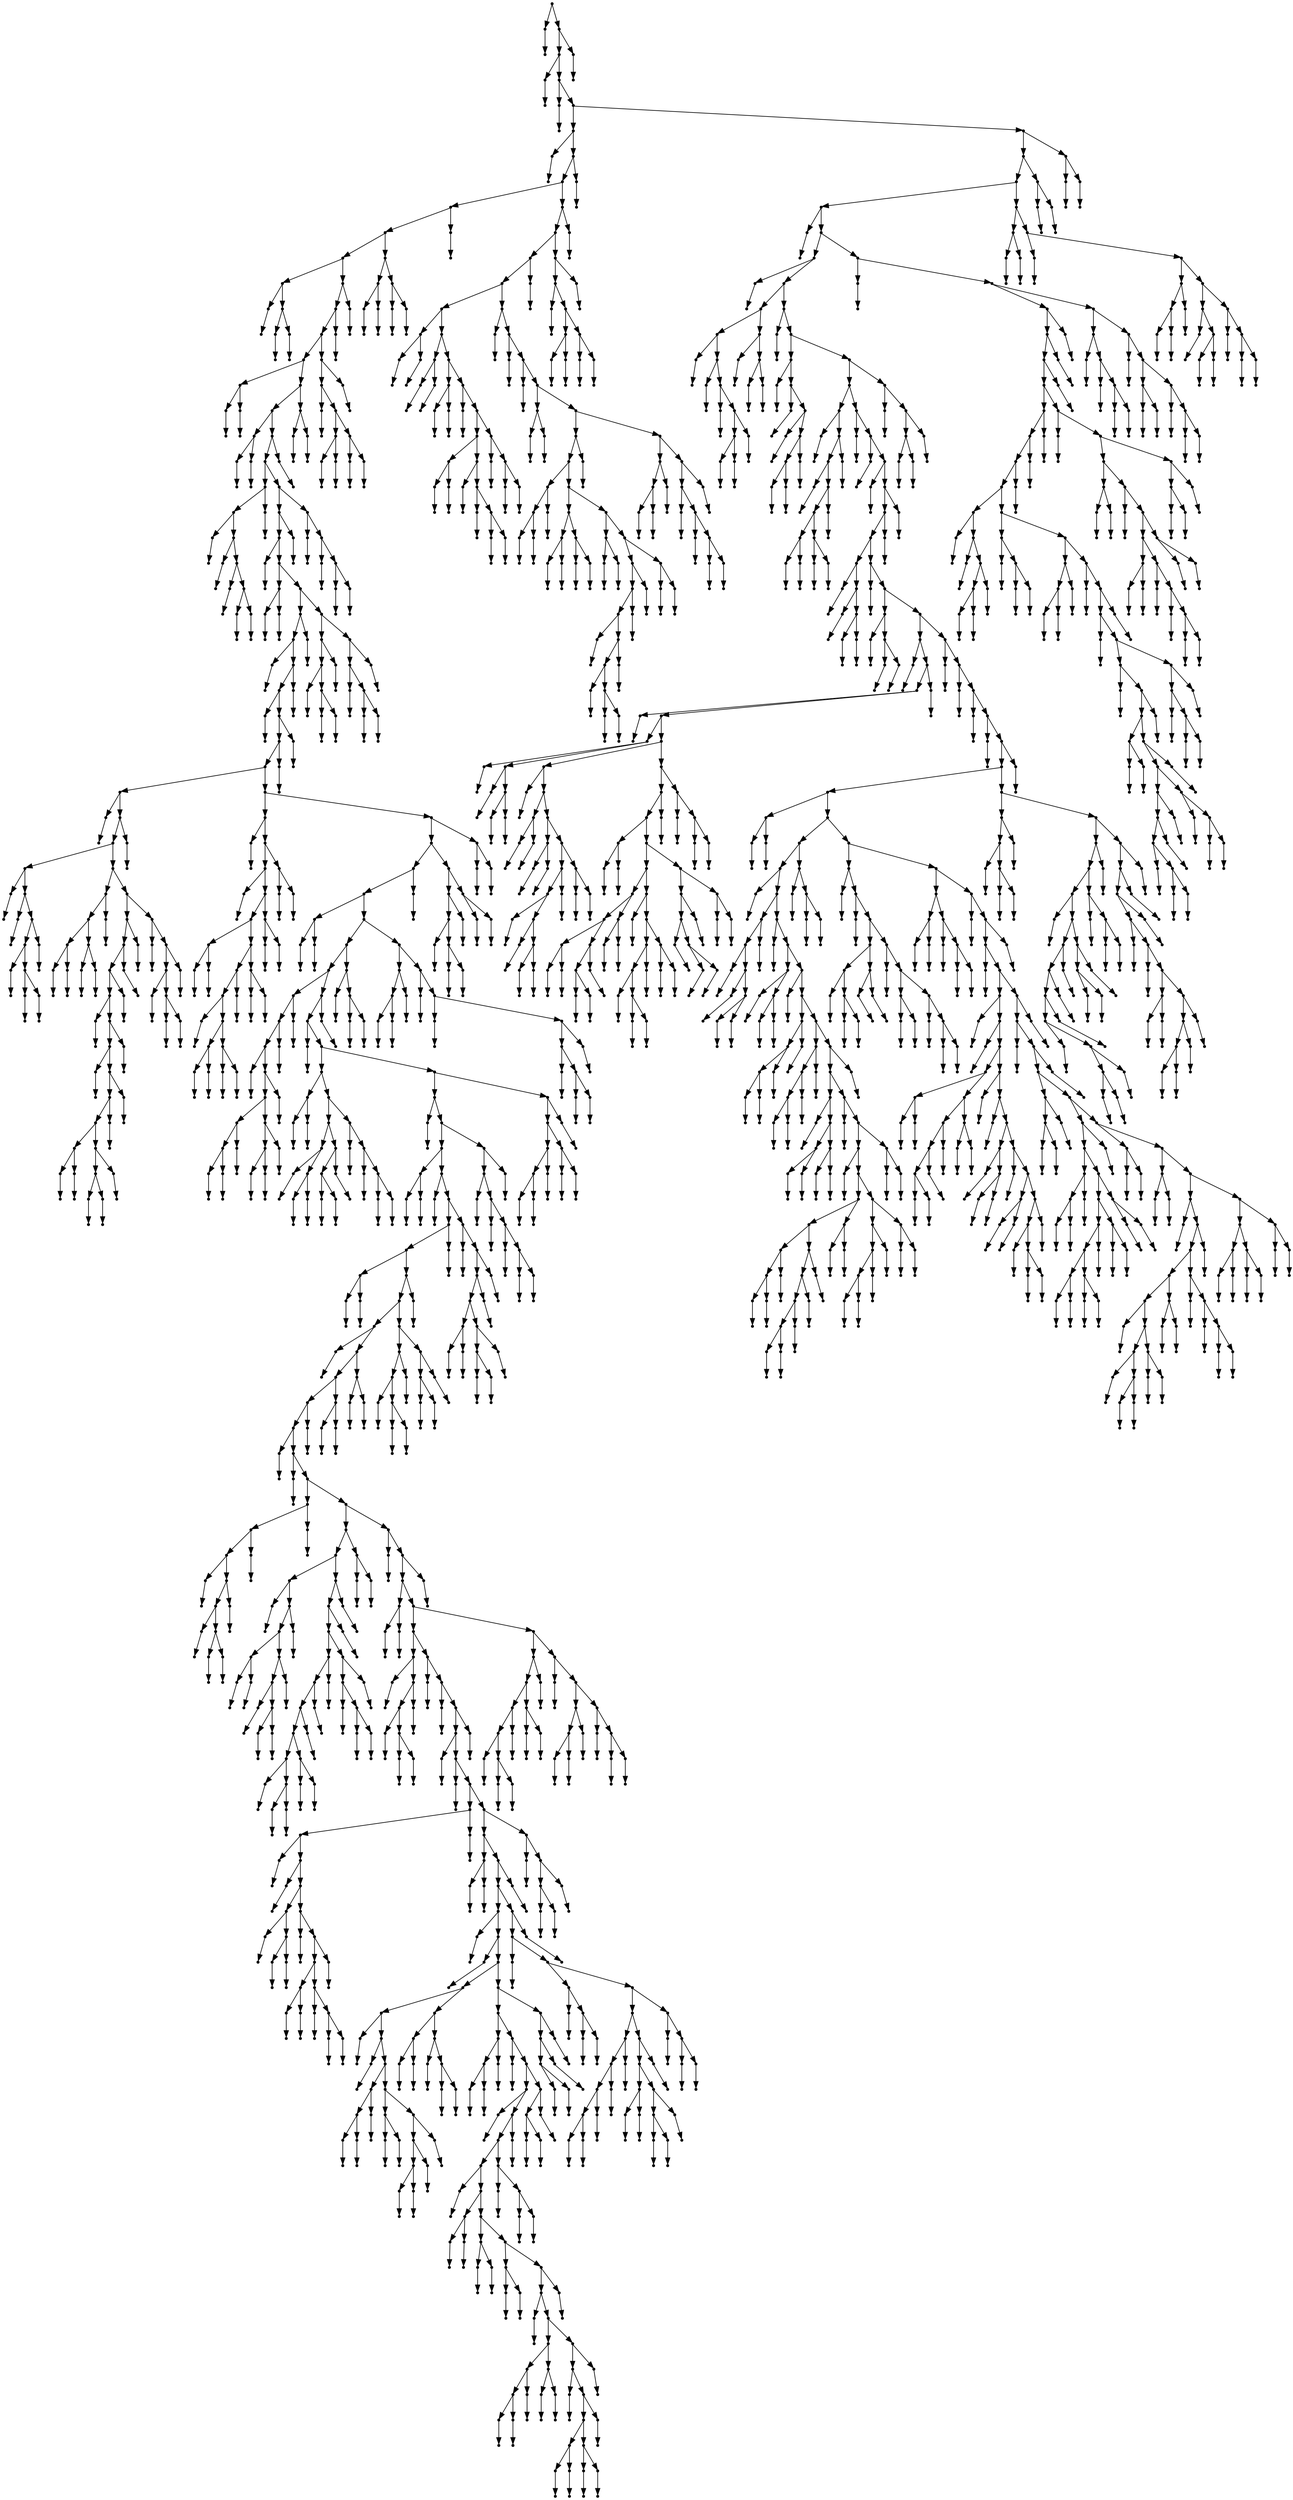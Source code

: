 digraph {
  2221 [shape=point];
  1 [shape=point];
  0 [shape=point];
  2220 [shape=point];
  2217 [shape=point];
  3 [shape=point];
  2 [shape=point];
  2216 [shape=point];
  5 [shape=point];
  4 [shape=point];
  2215 [shape=point];
  1201 [shape=point];
  7 [shape=point];
  6 [shape=point];
  1200 [shape=point];
  1197 [shape=point];
  1029 [shape=point];
  1026 [shape=point];
  1014 [shape=point];
  15 [shape=point];
  9 [shape=point];
  8 [shape=point];
  14 [shape=point];
  11 [shape=point];
  10 [shape=point];
  13 [shape=point];
  12 [shape=point];
  1013 [shape=point];
  1010 [shape=point];
  1007 [shape=point];
  989 [shape=point];
  20 [shape=point];
  17 [shape=point];
  16 [shape=point];
  19 [shape=point];
  18 [shape=point];
  988 [shape=point];
  982 [shape=point];
  25 [shape=point];
  22 [shape=point];
  21 [shape=point];
  24 [shape=point];
  23 [shape=point];
  981 [shape=point];
  978 [shape=point];
  42 [shape=point];
  39 [shape=point];
  27 [shape=point];
  26 [shape=point];
  38 [shape=point];
  29 [shape=point];
  28 [shape=point];
  37 [shape=point];
  31 [shape=point];
  30 [shape=point];
  36 [shape=point];
  33 [shape=point];
  32 [shape=point];
  35 [shape=point];
  34 [shape=point];
  41 [shape=point];
  40 [shape=point];
  977 [shape=point];
  965 [shape=point];
  962 [shape=point];
  44 [shape=point];
  43 [shape=point];
  961 [shape=point];
  49 [shape=point];
  46 [shape=point];
  45 [shape=point];
  48 [shape=point];
  47 [shape=point];
  960 [shape=point];
  936 [shape=point];
  933 [shape=point];
  51 [shape=point];
  50 [shape=point];
  932 [shape=point];
  929 [shape=point];
  53 [shape=point];
  52 [shape=point];
  928 [shape=point];
  925 [shape=point];
  922 [shape=point];
  145 [shape=point];
  55 [shape=point];
  54 [shape=point];
  144 [shape=point];
  141 [shape=point];
  72 [shape=point];
  57 [shape=point];
  56 [shape=point];
  71 [shape=point];
  59 [shape=point];
  58 [shape=point];
  70 [shape=point];
  67 [shape=point];
  61 [shape=point];
  60 [shape=point];
  66 [shape=point];
  63 [shape=point];
  62 [shape=point];
  65 [shape=point];
  64 [shape=point];
  69 [shape=point];
  68 [shape=point];
  140 [shape=point];
  86 [shape=point];
  83 [shape=point];
  77 [shape=point];
  74 [shape=point];
  73 [shape=point];
  76 [shape=point];
  75 [shape=point];
  82 [shape=point];
  79 [shape=point];
  78 [shape=point];
  81 [shape=point];
  80 [shape=point];
  85 [shape=point];
  84 [shape=point];
  139 [shape=point];
  124 [shape=point];
  121 [shape=point];
  118 [shape=point];
  115 [shape=point];
  88 [shape=point];
  87 [shape=point];
  114 [shape=point];
  111 [shape=point];
  90 [shape=point];
  89 [shape=point];
  110 [shape=point];
  107 [shape=point];
  104 [shape=point];
  95 [shape=point];
  92 [shape=point];
  91 [shape=point];
  94 [shape=point];
  93 [shape=point];
  103 [shape=point];
  100 [shape=point];
  97 [shape=point];
  96 [shape=point];
  99 [shape=point];
  98 [shape=point];
  102 [shape=point];
  101 [shape=point];
  106 [shape=point];
  105 [shape=point];
  109 [shape=point];
  108 [shape=point];
  113 [shape=point];
  112 [shape=point];
  117 [shape=point];
  116 [shape=point];
  120 [shape=point];
  119 [shape=point];
  123 [shape=point];
  122 [shape=point];
  138 [shape=point];
  126 [shape=point];
  125 [shape=point];
  137 [shape=point];
  134 [shape=point];
  128 [shape=point];
  127 [shape=point];
  133 [shape=point];
  130 [shape=point];
  129 [shape=point];
  132 [shape=point];
  131 [shape=point];
  136 [shape=point];
  135 [shape=point];
  143 [shape=point];
  142 [shape=point];
  921 [shape=point];
  192 [shape=point];
  147 [shape=point];
  146 [shape=point];
  191 [shape=point];
  185 [shape=point];
  149 [shape=point];
  148 [shape=point];
  184 [shape=point];
  178 [shape=point];
  154 [shape=point];
  151 [shape=point];
  150 [shape=point];
  153 [shape=point];
  152 [shape=point];
  177 [shape=point];
  171 [shape=point];
  168 [shape=point];
  156 [shape=point];
  155 [shape=point];
  167 [shape=point];
  161 [shape=point];
  158 [shape=point];
  157 [shape=point];
  160 [shape=point];
  159 [shape=point];
  166 [shape=point];
  163 [shape=point];
  162 [shape=point];
  165 [shape=point];
  164 [shape=point];
  170 [shape=point];
  169 [shape=point];
  176 [shape=point];
  173 [shape=point];
  172 [shape=point];
  175 [shape=point];
  174 [shape=point];
  183 [shape=point];
  180 [shape=point];
  179 [shape=point];
  182 [shape=point];
  181 [shape=point];
  190 [shape=point];
  187 [shape=point];
  186 [shape=point];
  189 [shape=point];
  188 [shape=point];
  920 [shape=point];
  914 [shape=point];
  896 [shape=point];
  893 [shape=point];
  197 [shape=point];
  194 [shape=point];
  193 [shape=point];
  196 [shape=point];
  195 [shape=point];
  892 [shape=point];
  865 [shape=point];
  856 [shape=point];
  226 [shape=point];
  223 [shape=point];
  220 [shape=point];
  199 [shape=point];
  198 [shape=point];
  219 [shape=point];
  216 [shape=point];
  207 [shape=point];
  204 [shape=point];
  201 [shape=point];
  200 [shape=point];
  203 [shape=point];
  202 [shape=point];
  206 [shape=point];
  205 [shape=point];
  215 [shape=point];
  212 [shape=point];
  209 [shape=point];
  208 [shape=point];
  211 [shape=point];
  210 [shape=point];
  214 [shape=point];
  213 [shape=point];
  218 [shape=point];
  217 [shape=point];
  222 [shape=point];
  221 [shape=point];
  225 [shape=point];
  224 [shape=point];
  855 [shape=point];
  852 [shape=point];
  228 [shape=point];
  227 [shape=point];
  851 [shape=point];
  263 [shape=point];
  233 [shape=point];
  230 [shape=point];
  229 [shape=point];
  232 [shape=point];
  231 [shape=point];
  262 [shape=point];
  250 [shape=point];
  241 [shape=point];
  235 [shape=point];
  234 [shape=point];
  240 [shape=point];
  237 [shape=point];
  236 [shape=point];
  239 [shape=point];
  238 [shape=point];
  249 [shape=point];
  246 [shape=point];
  243 [shape=point];
  242 [shape=point];
  245 [shape=point];
  244 [shape=point];
  248 [shape=point];
  247 [shape=point];
  261 [shape=point];
  252 [shape=point];
  251 [shape=point];
  260 [shape=point];
  254 [shape=point];
  253 [shape=point];
  259 [shape=point];
  256 [shape=point];
  255 [shape=point];
  258 [shape=point];
  257 [shape=point];
  850 [shape=point];
  832 [shape=point];
  265 [shape=point];
  264 [shape=point];
  831 [shape=point];
  813 [shape=point];
  270 [shape=point];
  267 [shape=point];
  266 [shape=point];
  269 [shape=point];
  268 [shape=point];
  812 [shape=point];
  272 [shape=point];
  271 [shape=point];
  811 [shape=point];
  787 [shape=point];
  784 [shape=point];
  277 [shape=point];
  274 [shape=point];
  273 [shape=point];
  276 [shape=point];
  275 [shape=point];
  783 [shape=point];
  780 [shape=point];
  759 [shape=point];
  279 [shape=point];
  278 [shape=point];
  758 [shape=point];
  752 [shape=point];
  746 [shape=point];
  743 [shape=point];
  281 [shape=point];
  280 [shape=point];
  742 [shape=point];
  283 [shape=point];
  282 [shape=point];
  741 [shape=point];
  303 [shape=point];
  300 [shape=point];
  297 [shape=point];
  285 [shape=point];
  284 [shape=point];
  296 [shape=point];
  293 [shape=point];
  287 [shape=point];
  286 [shape=point];
  292 [shape=point];
  289 [shape=point];
  288 [shape=point];
  291 [shape=point];
  290 [shape=point];
  295 [shape=point];
  294 [shape=point];
  299 [shape=point];
  298 [shape=point];
  302 [shape=point];
  301 [shape=point];
  740 [shape=point];
  374 [shape=point];
  368 [shape=point];
  326 [shape=point];
  305 [shape=point];
  304 [shape=point];
  325 [shape=point];
  322 [shape=point];
  310 [shape=point];
  307 [shape=point];
  306 [shape=point];
  309 [shape=point];
  308 [shape=point];
  321 [shape=point];
  318 [shape=point];
  312 [shape=point];
  311 [shape=point];
  317 [shape=point];
  314 [shape=point];
  313 [shape=point];
  316 [shape=point];
  315 [shape=point];
  320 [shape=point];
  319 [shape=point];
  324 [shape=point];
  323 [shape=point];
  367 [shape=point];
  364 [shape=point];
  361 [shape=point];
  349 [shape=point];
  346 [shape=point];
  343 [shape=point];
  340 [shape=point];
  334 [shape=point];
  328 [shape=point];
  327 [shape=point];
  333 [shape=point];
  330 [shape=point];
  329 [shape=point];
  332 [shape=point];
  331 [shape=point];
  339 [shape=point];
  336 [shape=point];
  335 [shape=point];
  338 [shape=point];
  337 [shape=point];
  342 [shape=point];
  341 [shape=point];
  345 [shape=point];
  344 [shape=point];
  348 [shape=point];
  347 [shape=point];
  360 [shape=point];
  357 [shape=point];
  351 [shape=point];
  350 [shape=point];
  356 [shape=point];
  353 [shape=point];
  352 [shape=point];
  355 [shape=point];
  354 [shape=point];
  359 [shape=point];
  358 [shape=point];
  363 [shape=point];
  362 [shape=point];
  366 [shape=point];
  365 [shape=point];
  373 [shape=point];
  370 [shape=point];
  369 [shape=point];
  372 [shape=point];
  371 [shape=point];
  739 [shape=point];
  376 [shape=point];
  375 [shape=point];
  738 [shape=point];
  735 [shape=point];
  381 [shape=point];
  378 [shape=point];
  377 [shape=point];
  380 [shape=point];
  379 [shape=point];
  734 [shape=point];
  692 [shape=point];
  395 [shape=point];
  383 [shape=point];
  382 [shape=point];
  394 [shape=point];
  391 [shape=point];
  385 [shape=point];
  384 [shape=point];
  390 [shape=point];
  387 [shape=point];
  386 [shape=point];
  389 [shape=point];
  388 [shape=point];
  393 [shape=point];
  392 [shape=point];
  691 [shape=point];
  397 [shape=point];
  396 [shape=point];
  690 [shape=point];
  399 [shape=point];
  398 [shape=point];
  689 [shape=point];
  686 [shape=point];
  401 [shape=point];
  400 [shape=point];
  685 [shape=point];
  403 [shape=point];
  402 [shape=point];
  684 [shape=point];
  441 [shape=point];
  438 [shape=point];
  405 [shape=point];
  404 [shape=point];
  437 [shape=point];
  407 [shape=point];
  406 [shape=point];
  436 [shape=point];
  415 [shape=point];
  409 [shape=point];
  408 [shape=point];
  414 [shape=point];
  411 [shape=point];
  410 [shape=point];
  413 [shape=point];
  412 [shape=point];
  435 [shape=point];
  417 [shape=point];
  416 [shape=point];
  434 [shape=point];
  431 [shape=point];
  422 [shape=point];
  419 [shape=point];
  418 [shape=point];
  421 [shape=point];
  420 [shape=point];
  430 [shape=point];
  424 [shape=point];
  423 [shape=point];
  429 [shape=point];
  426 [shape=point];
  425 [shape=point];
  428 [shape=point];
  427 [shape=point];
  433 [shape=point];
  432 [shape=point];
  440 [shape=point];
  439 [shape=point];
  683 [shape=point];
  671 [shape=point];
  446 [shape=point];
  443 [shape=point];
  442 [shape=point];
  445 [shape=point];
  444 [shape=point];
  670 [shape=point];
  667 [shape=point];
  610 [shape=point];
  448 [shape=point];
  447 [shape=point];
  609 [shape=point];
  450 [shape=point];
  449 [shape=point];
  608 [shape=point];
  497 [shape=point];
  482 [shape=point];
  452 [shape=point];
  451 [shape=point];
  481 [shape=point];
  454 [shape=point];
  453 [shape=point];
  480 [shape=point];
  462 [shape=point];
  459 [shape=point];
  456 [shape=point];
  455 [shape=point];
  458 [shape=point];
  457 [shape=point];
  461 [shape=point];
  460 [shape=point];
  479 [shape=point];
  467 [shape=point];
  464 [shape=point];
  463 [shape=point];
  466 [shape=point];
  465 [shape=point];
  478 [shape=point];
  475 [shape=point];
  472 [shape=point];
  469 [shape=point];
  468 [shape=point];
  471 [shape=point];
  470 [shape=point];
  474 [shape=point];
  473 [shape=point];
  477 [shape=point];
  476 [shape=point];
  496 [shape=point];
  487 [shape=point];
  484 [shape=point];
  483 [shape=point];
  486 [shape=point];
  485 [shape=point];
  495 [shape=point];
  489 [shape=point];
  488 [shape=point];
  494 [shape=point];
  491 [shape=point];
  490 [shape=point];
  493 [shape=point];
  492 [shape=point];
  607 [shape=point];
  595 [shape=point];
  505 [shape=point];
  502 [shape=point];
  499 [shape=point];
  498 [shape=point];
  501 [shape=point];
  500 [shape=point];
  504 [shape=point];
  503 [shape=point];
  594 [shape=point];
  507 [shape=point];
  506 [shape=point];
  593 [shape=point];
  584 [shape=point];
  509 [shape=point];
  508 [shape=point];
  583 [shape=point];
  580 [shape=point];
  571 [shape=point];
  511 [shape=point];
  510 [shape=point];
  570 [shape=point];
  516 [shape=point];
  513 [shape=point];
  512 [shape=point];
  515 [shape=point];
  514 [shape=point];
  569 [shape=point];
  521 [shape=point];
  518 [shape=point];
  517 [shape=point];
  520 [shape=point];
  519 [shape=point];
  568 [shape=point];
  526 [shape=point];
  523 [shape=point];
  522 [shape=point];
  525 [shape=point];
  524 [shape=point];
  567 [shape=point];
  564 [shape=point];
  528 [shape=point];
  527 [shape=point];
  563 [shape=point];
  542 [shape=point];
  536 [shape=point];
  533 [shape=point];
  530 [shape=point];
  529 [shape=point];
  532 [shape=point];
  531 [shape=point];
  535 [shape=point];
  534 [shape=point];
  541 [shape=point];
  538 [shape=point];
  537 [shape=point];
  540 [shape=point];
  539 [shape=point];
  562 [shape=point];
  559 [shape=point];
  544 [shape=point];
  543 [shape=point];
  558 [shape=point];
  555 [shape=point];
  549 [shape=point];
  546 [shape=point];
  545 [shape=point];
  548 [shape=point];
  547 [shape=point];
  554 [shape=point];
  551 [shape=point];
  550 [shape=point];
  553 [shape=point];
  552 [shape=point];
  557 [shape=point];
  556 [shape=point];
  561 [shape=point];
  560 [shape=point];
  566 [shape=point];
  565 [shape=point];
  579 [shape=point];
  573 [shape=point];
  572 [shape=point];
  578 [shape=point];
  575 [shape=point];
  574 [shape=point];
  577 [shape=point];
  576 [shape=point];
  582 [shape=point];
  581 [shape=point];
  592 [shape=point];
  589 [shape=point];
  586 [shape=point];
  585 [shape=point];
  588 [shape=point];
  587 [shape=point];
  591 [shape=point];
  590 [shape=point];
  606 [shape=point];
  603 [shape=point];
  600 [shape=point];
  597 [shape=point];
  596 [shape=point];
  599 [shape=point];
  598 [shape=point];
  602 [shape=point];
  601 [shape=point];
  605 [shape=point];
  604 [shape=point];
  666 [shape=point];
  663 [shape=point];
  612 [shape=point];
  611 [shape=point];
  662 [shape=point];
  620 [shape=point];
  614 [shape=point];
  613 [shape=point];
  619 [shape=point];
  616 [shape=point];
  615 [shape=point];
  618 [shape=point];
  617 [shape=point];
  661 [shape=point];
  652 [shape=point];
  634 [shape=point];
  631 [shape=point];
  628 [shape=point];
  625 [shape=point];
  622 [shape=point];
  621 [shape=point];
  624 [shape=point];
  623 [shape=point];
  627 [shape=point];
  626 [shape=point];
  630 [shape=point];
  629 [shape=point];
  633 [shape=point];
  632 [shape=point];
  651 [shape=point];
  648 [shape=point];
  639 [shape=point];
  636 [shape=point];
  635 [shape=point];
  638 [shape=point];
  637 [shape=point];
  647 [shape=point];
  644 [shape=point];
  641 [shape=point];
  640 [shape=point];
  643 [shape=point];
  642 [shape=point];
  646 [shape=point];
  645 [shape=point];
  650 [shape=point];
  649 [shape=point];
  660 [shape=point];
  654 [shape=point];
  653 [shape=point];
  659 [shape=point];
  656 [shape=point];
  655 [shape=point];
  658 [shape=point];
  657 [shape=point];
  665 [shape=point];
  664 [shape=point];
  669 [shape=point];
  668 [shape=point];
  682 [shape=point];
  673 [shape=point];
  672 [shape=point];
  681 [shape=point];
  678 [shape=point];
  675 [shape=point];
  674 [shape=point];
  677 [shape=point];
  676 [shape=point];
  680 [shape=point];
  679 [shape=point];
  688 [shape=point];
  687 [shape=point];
  733 [shape=point];
  712 [shape=point];
  709 [shape=point];
  703 [shape=point];
  700 [shape=point];
  694 [shape=point];
  693 [shape=point];
  699 [shape=point];
  696 [shape=point];
  695 [shape=point];
  698 [shape=point];
  697 [shape=point];
  702 [shape=point];
  701 [shape=point];
  708 [shape=point];
  705 [shape=point];
  704 [shape=point];
  707 [shape=point];
  706 [shape=point];
  711 [shape=point];
  710 [shape=point];
  732 [shape=point];
  714 [shape=point];
  713 [shape=point];
  731 [shape=point];
  722 [shape=point];
  719 [shape=point];
  716 [shape=point];
  715 [shape=point];
  718 [shape=point];
  717 [shape=point];
  721 [shape=point];
  720 [shape=point];
  730 [shape=point];
  724 [shape=point];
  723 [shape=point];
  729 [shape=point];
  726 [shape=point];
  725 [shape=point];
  728 [shape=point];
  727 [shape=point];
  737 [shape=point];
  736 [shape=point];
  745 [shape=point];
  744 [shape=point];
  751 [shape=point];
  748 [shape=point];
  747 [shape=point];
  750 [shape=point];
  749 [shape=point];
  757 [shape=point];
  754 [shape=point];
  753 [shape=point];
  756 [shape=point];
  755 [shape=point];
  779 [shape=point];
  770 [shape=point];
  767 [shape=point];
  761 [shape=point];
  760 [shape=point];
  766 [shape=point];
  763 [shape=point];
  762 [shape=point];
  765 [shape=point];
  764 [shape=point];
  769 [shape=point];
  768 [shape=point];
  778 [shape=point];
  775 [shape=point];
  772 [shape=point];
  771 [shape=point];
  774 [shape=point];
  773 [shape=point];
  777 [shape=point];
  776 [shape=point];
  782 [shape=point];
  781 [shape=point];
  786 [shape=point];
  785 [shape=point];
  810 [shape=point];
  789 [shape=point];
  788 [shape=point];
  809 [shape=point];
  806 [shape=point];
  803 [shape=point];
  794 [shape=point];
  791 [shape=point];
  790 [shape=point];
  793 [shape=point];
  792 [shape=point];
  802 [shape=point];
  799 [shape=point];
  796 [shape=point];
  795 [shape=point];
  798 [shape=point];
  797 [shape=point];
  801 [shape=point];
  800 [shape=point];
  805 [shape=point];
  804 [shape=point];
  808 [shape=point];
  807 [shape=point];
  830 [shape=point];
  827 [shape=point];
  815 [shape=point];
  814 [shape=point];
  826 [shape=point];
  817 [shape=point];
  816 [shape=point];
  825 [shape=point];
  819 [shape=point];
  818 [shape=point];
  824 [shape=point];
  821 [shape=point];
  820 [shape=point];
  823 [shape=point];
  822 [shape=point];
  829 [shape=point];
  828 [shape=point];
  849 [shape=point];
  846 [shape=point];
  840 [shape=point];
  837 [shape=point];
  834 [shape=point];
  833 [shape=point];
  836 [shape=point];
  835 [shape=point];
  839 [shape=point];
  838 [shape=point];
  845 [shape=point];
  842 [shape=point];
  841 [shape=point];
  844 [shape=point];
  843 [shape=point];
  848 [shape=point];
  847 [shape=point];
  854 [shape=point];
  853 [shape=point];
  864 [shape=point];
  858 [shape=point];
  857 [shape=point];
  863 [shape=point];
  860 [shape=point];
  859 [shape=point];
  862 [shape=point];
  861 [shape=point];
  891 [shape=point];
  873 [shape=point];
  870 [shape=point];
  867 [shape=point];
  866 [shape=point];
  869 [shape=point];
  868 [shape=point];
  872 [shape=point];
  871 [shape=point];
  890 [shape=point];
  875 [shape=point];
  874 [shape=point];
  889 [shape=point];
  877 [shape=point];
  876 [shape=point];
  888 [shape=point];
  885 [shape=point];
  879 [shape=point];
  878 [shape=point];
  884 [shape=point];
  881 [shape=point];
  880 [shape=point];
  883 [shape=point];
  882 [shape=point];
  887 [shape=point];
  886 [shape=point];
  895 [shape=point];
  894 [shape=point];
  913 [shape=point];
  907 [shape=point];
  904 [shape=point];
  898 [shape=point];
  897 [shape=point];
  903 [shape=point];
  900 [shape=point];
  899 [shape=point];
  902 [shape=point];
  901 [shape=point];
  906 [shape=point];
  905 [shape=point];
  912 [shape=point];
  909 [shape=point];
  908 [shape=point];
  911 [shape=point];
  910 [shape=point];
  919 [shape=point];
  916 [shape=point];
  915 [shape=point];
  918 [shape=point];
  917 [shape=point];
  924 [shape=point];
  923 [shape=point];
  927 [shape=point];
  926 [shape=point];
  931 [shape=point];
  930 [shape=point];
  935 [shape=point];
  934 [shape=point];
  959 [shape=point];
  947 [shape=point];
  944 [shape=point];
  938 [shape=point];
  937 [shape=point];
  943 [shape=point];
  940 [shape=point];
  939 [shape=point];
  942 [shape=point];
  941 [shape=point];
  946 [shape=point];
  945 [shape=point];
  958 [shape=point];
  955 [shape=point];
  949 [shape=point];
  948 [shape=point];
  954 [shape=point];
  951 [shape=point];
  950 [shape=point];
  953 [shape=point];
  952 [shape=point];
  957 [shape=point];
  956 [shape=point];
  964 [shape=point];
  963 [shape=point];
  976 [shape=point];
  967 [shape=point];
  966 [shape=point];
  975 [shape=point];
  969 [shape=point];
  968 [shape=point];
  974 [shape=point];
  971 [shape=point];
  970 [shape=point];
  973 [shape=point];
  972 [shape=point];
  980 [shape=point];
  979 [shape=point];
  987 [shape=point];
  984 [shape=point];
  983 [shape=point];
  986 [shape=point];
  985 [shape=point];
  1006 [shape=point];
  1003 [shape=point];
  991 [shape=point];
  990 [shape=point];
  1002 [shape=point];
  996 [shape=point];
  993 [shape=point];
  992 [shape=point];
  995 [shape=point];
  994 [shape=point];
  1001 [shape=point];
  998 [shape=point];
  997 [shape=point];
  1000 [shape=point];
  999 [shape=point];
  1005 [shape=point];
  1004 [shape=point];
  1009 [shape=point];
  1008 [shape=point];
  1012 [shape=point];
  1011 [shape=point];
  1025 [shape=point];
  1019 [shape=point];
  1016 [shape=point];
  1015 [shape=point];
  1018 [shape=point];
  1017 [shape=point];
  1024 [shape=point];
  1021 [shape=point];
  1020 [shape=point];
  1023 [shape=point];
  1022 [shape=point];
  1028 [shape=point];
  1027 [shape=point];
  1196 [shape=point];
  1193 [shape=point];
  1175 [shape=point];
  1172 [shape=point];
  1076 [shape=point];
  1034 [shape=point];
  1031 [shape=point];
  1030 [shape=point];
  1033 [shape=point];
  1032 [shape=point];
  1075 [shape=point];
  1039 [shape=point];
  1036 [shape=point];
  1035 [shape=point];
  1038 [shape=point];
  1037 [shape=point];
  1074 [shape=point];
  1044 [shape=point];
  1041 [shape=point];
  1040 [shape=point];
  1043 [shape=point];
  1042 [shape=point];
  1073 [shape=point];
  1046 [shape=point];
  1045 [shape=point];
  1072 [shape=point];
  1063 [shape=point];
  1051 [shape=point];
  1048 [shape=point];
  1047 [shape=point];
  1050 [shape=point];
  1049 [shape=point];
  1062 [shape=point];
  1053 [shape=point];
  1052 [shape=point];
  1061 [shape=point];
  1055 [shape=point];
  1054 [shape=point];
  1060 [shape=point];
  1057 [shape=point];
  1056 [shape=point];
  1059 [shape=point];
  1058 [shape=point];
  1071 [shape=point];
  1065 [shape=point];
  1064 [shape=point];
  1070 [shape=point];
  1067 [shape=point];
  1066 [shape=point];
  1069 [shape=point];
  1068 [shape=point];
  1171 [shape=point];
  1078 [shape=point];
  1077 [shape=point];
  1170 [shape=point];
  1080 [shape=point];
  1079 [shape=point];
  1169 [shape=point];
  1082 [shape=point];
  1081 [shape=point];
  1168 [shape=point];
  1087 [shape=point];
  1084 [shape=point];
  1083 [shape=point];
  1086 [shape=point];
  1085 [shape=point];
  1167 [shape=point];
  1143 [shape=point];
  1140 [shape=point];
  1095 [shape=point];
  1092 [shape=point];
  1089 [shape=point];
  1088 [shape=point];
  1091 [shape=point];
  1090 [shape=point];
  1094 [shape=point];
  1093 [shape=point];
  1139 [shape=point];
  1106 [shape=point];
  1100 [shape=point];
  1097 [shape=point];
  1096 [shape=point];
  1099 [shape=point];
  1098 [shape=point];
  1105 [shape=point];
  1102 [shape=point];
  1101 [shape=point];
  1104 [shape=point];
  1103 [shape=point];
  1138 [shape=point];
  1111 [shape=point];
  1108 [shape=point];
  1107 [shape=point];
  1110 [shape=point];
  1109 [shape=point];
  1137 [shape=point];
  1131 [shape=point];
  1128 [shape=point];
  1125 [shape=point];
  1113 [shape=point];
  1112 [shape=point];
  1124 [shape=point];
  1121 [shape=point];
  1115 [shape=point];
  1114 [shape=point];
  1120 [shape=point];
  1117 [shape=point];
  1116 [shape=point];
  1119 [shape=point];
  1118 [shape=point];
  1123 [shape=point];
  1122 [shape=point];
  1127 [shape=point];
  1126 [shape=point];
  1130 [shape=point];
  1129 [shape=point];
  1136 [shape=point];
  1133 [shape=point];
  1132 [shape=point];
  1135 [shape=point];
  1134 [shape=point];
  1142 [shape=point];
  1141 [shape=point];
  1166 [shape=point];
  1151 [shape=point];
  1148 [shape=point];
  1145 [shape=point];
  1144 [shape=point];
  1147 [shape=point];
  1146 [shape=point];
  1150 [shape=point];
  1149 [shape=point];
  1165 [shape=point];
  1162 [shape=point];
  1153 [shape=point];
  1152 [shape=point];
  1161 [shape=point];
  1155 [shape=point];
  1154 [shape=point];
  1160 [shape=point];
  1157 [shape=point];
  1156 [shape=point];
  1159 [shape=point];
  1158 [shape=point];
  1164 [shape=point];
  1163 [shape=point];
  1174 [shape=point];
  1173 [shape=point];
  1192 [shape=point];
  1189 [shape=point];
  1177 [shape=point];
  1176 [shape=point];
  1188 [shape=point];
  1182 [shape=point];
  1179 [shape=point];
  1178 [shape=point];
  1181 [shape=point];
  1180 [shape=point];
  1187 [shape=point];
  1184 [shape=point];
  1183 [shape=point];
  1186 [shape=point];
  1185 [shape=point];
  1191 [shape=point];
  1190 [shape=point];
  1195 [shape=point];
  1194 [shape=point];
  1199 [shape=point];
  1198 [shape=point];
  2214 [shape=point];
  2208 [shape=point];
  2202 [shape=point];
  2166 [shape=point];
  1203 [shape=point];
  1202 [shape=point];
  2165 [shape=point];
  1976 [shape=point];
  1205 [shape=point];
  1204 [shape=point];
  1975 [shape=point];
  1231 [shape=point];
  1222 [shape=point];
  1207 [shape=point];
  1206 [shape=point];
  1221 [shape=point];
  1209 [shape=point];
  1208 [shape=point];
  1220 [shape=point];
  1211 [shape=point];
  1210 [shape=point];
  1219 [shape=point];
  1216 [shape=point];
  1213 [shape=point];
  1212 [shape=point];
  1215 [shape=point];
  1214 [shape=point];
  1218 [shape=point];
  1217 [shape=point];
  1230 [shape=point];
  1224 [shape=point];
  1223 [shape=point];
  1229 [shape=point];
  1226 [shape=point];
  1225 [shape=point];
  1228 [shape=point];
  1227 [shape=point];
  1974 [shape=point];
  1233 [shape=point];
  1232 [shape=point];
  1973 [shape=point];
  1250 [shape=point];
  1235 [shape=point];
  1234 [shape=point];
  1249 [shape=point];
  1237 [shape=point];
  1236 [shape=point];
  1248 [shape=point];
  1239 [shape=point];
  1238 [shape=point];
  1247 [shape=point];
  1244 [shape=point];
  1241 [shape=point];
  1240 [shape=point];
  1243 [shape=point];
  1242 [shape=point];
  1246 [shape=point];
  1245 [shape=point];
  1972 [shape=point];
  1960 [shape=point];
  1273 [shape=point];
  1252 [shape=point];
  1251 [shape=point];
  1272 [shape=point];
  1269 [shape=point];
  1254 [shape=point];
  1253 [shape=point];
  1268 [shape=point];
  1265 [shape=point];
  1259 [shape=point];
  1256 [shape=point];
  1255 [shape=point];
  1258 [shape=point];
  1257 [shape=point];
  1264 [shape=point];
  1261 [shape=point];
  1260 [shape=point];
  1263 [shape=point];
  1262 [shape=point];
  1267 [shape=point];
  1266 [shape=point];
  1271 [shape=point];
  1270 [shape=point];
  1959 [shape=point];
  1275 [shape=point];
  1274 [shape=point];
  1958 [shape=point];
  1277 [shape=point];
  1276 [shape=point];
  1957 [shape=point];
  1279 [shape=point];
  1278 [shape=point];
  1956 [shape=point];
  1953 [shape=point];
  1950 [shape=point];
  1290 [shape=point];
  1281 [shape=point];
  1280 [shape=point];
  1289 [shape=point];
  1283 [shape=point];
  1282 [shape=point];
  1288 [shape=point];
  1285 [shape=point];
  1284 [shape=point];
  1287 [shape=point];
  1286 [shape=point];
  1949 [shape=point];
  1292 [shape=point];
  1291 [shape=point];
  1948 [shape=point];
  1300 [shape=point];
  1294 [shape=point];
  1293 [shape=point];
  1299 [shape=point];
  1296 [shape=point];
  1295 [shape=point];
  1298 [shape=point];
  1297 [shape=point];
  1947 [shape=point];
  1434 [shape=point];
  1302 [shape=point];
  1301 [shape=point];
  1433 [shape=point];
  1430 [shape=point];
  1304 [shape=point];
  1303 [shape=point];
  1429 [shape=point];
  1315 [shape=point];
  1306 [shape=point];
  1305 [shape=point];
  1314 [shape=point];
  1308 [shape=point];
  1307 [shape=point];
  1313 [shape=point];
  1310 [shape=point];
  1309 [shape=point];
  1312 [shape=point];
  1311 [shape=point];
  1428 [shape=point];
  1350 [shape=point];
  1317 [shape=point];
  1316 [shape=point];
  1349 [shape=point];
  1322 [shape=point];
  1319 [shape=point];
  1318 [shape=point];
  1321 [shape=point];
  1320 [shape=point];
  1348 [shape=point];
  1327 [shape=point];
  1324 [shape=point];
  1323 [shape=point];
  1326 [shape=point];
  1325 [shape=point];
  1347 [shape=point];
  1341 [shape=point];
  1338 [shape=point];
  1329 [shape=point];
  1328 [shape=point];
  1337 [shape=point];
  1331 [shape=point];
  1330 [shape=point];
  1336 [shape=point];
  1333 [shape=point];
  1332 [shape=point];
  1335 [shape=point];
  1334 [shape=point];
  1340 [shape=point];
  1339 [shape=point];
  1346 [shape=point];
  1343 [shape=point];
  1342 [shape=point];
  1345 [shape=point];
  1344 [shape=point];
  1427 [shape=point];
  1418 [shape=point];
  1415 [shape=point];
  1355 [shape=point];
  1352 [shape=point];
  1351 [shape=point];
  1354 [shape=point];
  1353 [shape=point];
  1414 [shape=point];
  1396 [shape=point];
  1375 [shape=point];
  1369 [shape=point];
  1360 [shape=point];
  1357 [shape=point];
  1356 [shape=point];
  1359 [shape=point];
  1358 [shape=point];
  1368 [shape=point];
  1365 [shape=point];
  1362 [shape=point];
  1361 [shape=point];
  1364 [shape=point];
  1363 [shape=point];
  1367 [shape=point];
  1366 [shape=point];
  1374 [shape=point];
  1371 [shape=point];
  1370 [shape=point];
  1373 [shape=point];
  1372 [shape=point];
  1395 [shape=point];
  1377 [shape=point];
  1376 [shape=point];
  1394 [shape=point];
  1388 [shape=point];
  1385 [shape=point];
  1379 [shape=point];
  1378 [shape=point];
  1384 [shape=point];
  1381 [shape=point];
  1380 [shape=point];
  1383 [shape=point];
  1382 [shape=point];
  1387 [shape=point];
  1386 [shape=point];
  1393 [shape=point];
  1390 [shape=point];
  1389 [shape=point];
  1392 [shape=point];
  1391 [shape=point];
  1413 [shape=point];
  1407 [shape=point];
  1404 [shape=point];
  1398 [shape=point];
  1397 [shape=point];
  1403 [shape=point];
  1400 [shape=point];
  1399 [shape=point];
  1402 [shape=point];
  1401 [shape=point];
  1406 [shape=point];
  1405 [shape=point];
  1412 [shape=point];
  1409 [shape=point];
  1408 [shape=point];
  1411 [shape=point];
  1410 [shape=point];
  1417 [shape=point];
  1416 [shape=point];
  1426 [shape=point];
  1420 [shape=point];
  1419 [shape=point];
  1425 [shape=point];
  1422 [shape=point];
  1421 [shape=point];
  1424 [shape=point];
  1423 [shape=point];
  1432 [shape=point];
  1431 [shape=point];
  1946 [shape=point];
  1436 [shape=point];
  1435 [shape=point];
  1945 [shape=point];
  1438 [shape=point];
  1437 [shape=point];
  1944 [shape=point];
  1440 [shape=point];
  1439 [shape=point];
  1943 [shape=point];
  1442 [shape=point];
  1441 [shape=point];
  1942 [shape=point];
  1939 [shape=point];
  1849 [shape=point];
  1447 [shape=point];
  1444 [shape=point];
  1443 [shape=point];
  1446 [shape=point];
  1445 [shape=point];
  1848 [shape=point];
  1590 [shape=point];
  1581 [shape=point];
  1449 [shape=point];
  1448 [shape=point];
  1580 [shape=point];
  1463 [shape=point];
  1460 [shape=point];
  1451 [shape=point];
  1450 [shape=point];
  1459 [shape=point];
  1453 [shape=point];
  1452 [shape=point];
  1458 [shape=point];
  1455 [shape=point];
  1454 [shape=point];
  1457 [shape=point];
  1456 [shape=point];
  1462 [shape=point];
  1461 [shape=point];
  1579 [shape=point];
  1465 [shape=point];
  1464 [shape=point];
  1578 [shape=point];
  1473 [shape=point];
  1467 [shape=point];
  1466 [shape=point];
  1472 [shape=point];
  1469 [shape=point];
  1468 [shape=point];
  1471 [shape=point];
  1470 [shape=point];
  1577 [shape=point];
  1475 [shape=point];
  1474 [shape=point];
  1576 [shape=point];
  1486 [shape=point];
  1483 [shape=point];
  1480 [shape=point];
  1477 [shape=point];
  1476 [shape=point];
  1479 [shape=point];
  1478 [shape=point];
  1482 [shape=point];
  1481 [shape=point];
  1485 [shape=point];
  1484 [shape=point];
  1575 [shape=point];
  1497 [shape=point];
  1494 [shape=point];
  1491 [shape=point];
  1488 [shape=point];
  1487 [shape=point];
  1490 [shape=point];
  1489 [shape=point];
  1493 [shape=point];
  1492 [shape=point];
  1496 [shape=point];
  1495 [shape=point];
  1574 [shape=point];
  1571 [shape=point];
  1511 [shape=point];
  1499 [shape=point];
  1498 [shape=point];
  1510 [shape=point];
  1504 [shape=point];
  1501 [shape=point];
  1500 [shape=point];
  1503 [shape=point];
  1502 [shape=point];
  1509 [shape=point];
  1506 [shape=point];
  1505 [shape=point];
  1508 [shape=point];
  1507 [shape=point];
  1570 [shape=point];
  1513 [shape=point];
  1512 [shape=point];
  1569 [shape=point];
  1563 [shape=point];
  1515 [shape=point];
  1514 [shape=point];
  1562 [shape=point];
  1544 [shape=point];
  1538 [shape=point];
  1523 [shape=point];
  1520 [shape=point];
  1517 [shape=point];
  1516 [shape=point];
  1519 [shape=point];
  1518 [shape=point];
  1522 [shape=point];
  1521 [shape=point];
  1537 [shape=point];
  1534 [shape=point];
  1531 [shape=point];
  1528 [shape=point];
  1525 [shape=point];
  1524 [shape=point];
  1527 [shape=point];
  1526 [shape=point];
  1530 [shape=point];
  1529 [shape=point];
  1533 [shape=point];
  1532 [shape=point];
  1536 [shape=point];
  1535 [shape=point];
  1543 [shape=point];
  1540 [shape=point];
  1539 [shape=point];
  1542 [shape=point];
  1541 [shape=point];
  1561 [shape=point];
  1555 [shape=point];
  1552 [shape=point];
  1549 [shape=point];
  1546 [shape=point];
  1545 [shape=point];
  1548 [shape=point];
  1547 [shape=point];
  1551 [shape=point];
  1550 [shape=point];
  1554 [shape=point];
  1553 [shape=point];
  1560 [shape=point];
  1557 [shape=point];
  1556 [shape=point];
  1559 [shape=point];
  1558 [shape=point];
  1568 [shape=point];
  1565 [shape=point];
  1564 [shape=point];
  1567 [shape=point];
  1566 [shape=point];
  1573 [shape=point];
  1572 [shape=point];
  1589 [shape=point];
  1583 [shape=point];
  1582 [shape=point];
  1588 [shape=point];
  1585 [shape=point];
  1584 [shape=point];
  1587 [shape=point];
  1586 [shape=point];
  1847 [shape=point];
  1628 [shape=point];
  1592 [shape=point];
  1591 [shape=point];
  1627 [shape=point];
  1594 [shape=point];
  1593 [shape=point];
  1626 [shape=point];
  1608 [shape=point];
  1602 [shape=point];
  1596 [shape=point];
  1595 [shape=point];
  1601 [shape=point];
  1598 [shape=point];
  1597 [shape=point];
  1600 [shape=point];
  1599 [shape=point];
  1607 [shape=point];
  1604 [shape=point];
  1603 [shape=point];
  1606 [shape=point];
  1605 [shape=point];
  1625 [shape=point];
  1610 [shape=point];
  1609 [shape=point];
  1624 [shape=point];
  1615 [shape=point];
  1612 [shape=point];
  1611 [shape=point];
  1614 [shape=point];
  1613 [shape=point];
  1623 [shape=point];
  1617 [shape=point];
  1616 [shape=point];
  1622 [shape=point];
  1619 [shape=point];
  1618 [shape=point];
  1621 [shape=point];
  1620 [shape=point];
  1846 [shape=point];
  1642 [shape=point];
  1633 [shape=point];
  1630 [shape=point];
  1629 [shape=point];
  1632 [shape=point];
  1631 [shape=point];
  1641 [shape=point];
  1635 [shape=point];
  1634 [shape=point];
  1640 [shape=point];
  1637 [shape=point];
  1636 [shape=point];
  1639 [shape=point];
  1638 [shape=point];
  1845 [shape=point];
  1644 [shape=point];
  1643 [shape=point];
  1844 [shape=point];
  1841 [shape=point];
  1646 [shape=point];
  1645 [shape=point];
  1840 [shape=point];
  1711 [shape=point];
  1648 [shape=point];
  1647 [shape=point];
  1710 [shape=point];
  1650 [shape=point];
  1649 [shape=point];
  1709 [shape=point];
  1673 [shape=point];
  1655 [shape=point];
  1652 [shape=point];
  1651 [shape=point];
  1654 [shape=point];
  1653 [shape=point];
  1672 [shape=point];
  1666 [shape=point];
  1663 [shape=point];
  1660 [shape=point];
  1657 [shape=point];
  1656 [shape=point];
  1659 [shape=point];
  1658 [shape=point];
  1662 [shape=point];
  1661 [shape=point];
  1665 [shape=point];
  1664 [shape=point];
  1671 [shape=point];
  1668 [shape=point];
  1667 [shape=point];
  1670 [shape=point];
  1669 [shape=point];
  1708 [shape=point];
  1675 [shape=point];
  1674 [shape=point];
  1707 [shape=point];
  1677 [shape=point];
  1676 [shape=point];
  1706 [shape=point];
  1685 [shape=point];
  1679 [shape=point];
  1678 [shape=point];
  1684 [shape=point];
  1681 [shape=point];
  1680 [shape=point];
  1683 [shape=point];
  1682 [shape=point];
  1705 [shape=point];
  1687 [shape=point];
  1686 [shape=point];
  1704 [shape=point];
  1692 [shape=point];
  1689 [shape=point];
  1688 [shape=point];
  1691 [shape=point];
  1690 [shape=point];
  1703 [shape=point];
  1700 [shape=point];
  1694 [shape=point];
  1693 [shape=point];
  1699 [shape=point];
  1696 [shape=point];
  1695 [shape=point];
  1698 [shape=point];
  1697 [shape=point];
  1702 [shape=point];
  1701 [shape=point];
  1839 [shape=point];
  1836 [shape=point];
  1713 [shape=point];
  1712 [shape=point];
  1835 [shape=point];
  1832 [shape=point];
  1721 [shape=point];
  1718 [shape=point];
  1715 [shape=point];
  1714 [shape=point];
  1717 [shape=point];
  1716 [shape=point];
  1720 [shape=point];
  1719 [shape=point];
  1831 [shape=point];
  1759 [shape=point];
  1756 [shape=point];
  1729 [shape=point];
  1726 [shape=point];
  1723 [shape=point];
  1722 [shape=point];
  1725 [shape=point];
  1724 [shape=point];
  1728 [shape=point];
  1727 [shape=point];
  1755 [shape=point];
  1749 [shape=point];
  1743 [shape=point];
  1740 [shape=point];
  1734 [shape=point];
  1731 [shape=point];
  1730 [shape=point];
  1733 [shape=point];
  1732 [shape=point];
  1739 [shape=point];
  1736 [shape=point];
  1735 [shape=point];
  1738 [shape=point];
  1737 [shape=point];
  1742 [shape=point];
  1741 [shape=point];
  1748 [shape=point];
  1745 [shape=point];
  1744 [shape=point];
  1747 [shape=point];
  1746 [shape=point];
  1754 [shape=point];
  1751 [shape=point];
  1750 [shape=point];
  1753 [shape=point];
  1752 [shape=point];
  1758 [shape=point];
  1757 [shape=point];
  1830 [shape=point];
  1764 [shape=point];
  1761 [shape=point];
  1760 [shape=point];
  1763 [shape=point];
  1762 [shape=point];
  1829 [shape=point];
  1769 [shape=point];
  1766 [shape=point];
  1765 [shape=point];
  1768 [shape=point];
  1767 [shape=point];
  1828 [shape=point];
  1810 [shape=point];
  1771 [shape=point];
  1770 [shape=point];
  1809 [shape=point];
  1806 [shape=point];
  1794 [shape=point];
  1788 [shape=point];
  1773 [shape=point];
  1772 [shape=point];
  1787 [shape=point];
  1781 [shape=point];
  1775 [shape=point];
  1774 [shape=point];
  1780 [shape=point];
  1777 [shape=point];
  1776 [shape=point];
  1779 [shape=point];
  1778 [shape=point];
  1786 [shape=point];
  1783 [shape=point];
  1782 [shape=point];
  1785 [shape=point];
  1784 [shape=point];
  1793 [shape=point];
  1790 [shape=point];
  1789 [shape=point];
  1792 [shape=point];
  1791 [shape=point];
  1805 [shape=point];
  1796 [shape=point];
  1795 [shape=point];
  1804 [shape=point];
  1798 [shape=point];
  1797 [shape=point];
  1803 [shape=point];
  1800 [shape=point];
  1799 [shape=point];
  1802 [shape=point];
  1801 [shape=point];
  1808 [shape=point];
  1807 [shape=point];
  1827 [shape=point];
  1821 [shape=point];
  1815 [shape=point];
  1812 [shape=point];
  1811 [shape=point];
  1814 [shape=point];
  1813 [shape=point];
  1820 [shape=point];
  1817 [shape=point];
  1816 [shape=point];
  1819 [shape=point];
  1818 [shape=point];
  1826 [shape=point];
  1823 [shape=point];
  1822 [shape=point];
  1825 [shape=point];
  1824 [shape=point];
  1834 [shape=point];
  1833 [shape=point];
  1838 [shape=point];
  1837 [shape=point];
  1843 [shape=point];
  1842 [shape=point];
  1938 [shape=point];
  1860 [shape=point];
  1857 [shape=point];
  1851 [shape=point];
  1850 [shape=point];
  1856 [shape=point];
  1853 [shape=point];
  1852 [shape=point];
  1855 [shape=point];
  1854 [shape=point];
  1859 [shape=point];
  1858 [shape=point];
  1937 [shape=point];
  1904 [shape=point];
  1901 [shape=point];
  1892 [shape=point];
  1862 [shape=point];
  1861 [shape=point];
  1891 [shape=point];
  1882 [shape=point];
  1879 [shape=point];
  1876 [shape=point];
  1873 [shape=point];
  1864 [shape=point];
  1863 [shape=point];
  1872 [shape=point];
  1869 [shape=point];
  1866 [shape=point];
  1865 [shape=point];
  1868 [shape=point];
  1867 [shape=point];
  1871 [shape=point];
  1870 [shape=point];
  1875 [shape=point];
  1874 [shape=point];
  1878 [shape=point];
  1877 [shape=point];
  1881 [shape=point];
  1880 [shape=point];
  1890 [shape=point];
  1887 [shape=point];
  1884 [shape=point];
  1883 [shape=point];
  1886 [shape=point];
  1885 [shape=point];
  1889 [shape=point];
  1888 [shape=point];
  1900 [shape=point];
  1894 [shape=point];
  1893 [shape=point];
  1899 [shape=point];
  1896 [shape=point];
  1895 [shape=point];
  1898 [shape=point];
  1897 [shape=point];
  1903 [shape=point];
  1902 [shape=point];
  1936 [shape=point];
  1933 [shape=point];
  1930 [shape=point];
  1927 [shape=point];
  1906 [shape=point];
  1905 [shape=point];
  1926 [shape=point];
  1908 [shape=point];
  1907 [shape=point];
  1925 [shape=point];
  1913 [shape=point];
  1910 [shape=point];
  1909 [shape=point];
  1912 [shape=point];
  1911 [shape=point];
  1924 [shape=point];
  1921 [shape=point];
  1918 [shape=point];
  1915 [shape=point];
  1914 [shape=point];
  1917 [shape=point];
  1916 [shape=point];
  1920 [shape=point];
  1919 [shape=point];
  1923 [shape=point];
  1922 [shape=point];
  1929 [shape=point];
  1928 [shape=point];
  1932 [shape=point];
  1931 [shape=point];
  1935 [shape=point];
  1934 [shape=point];
  1941 [shape=point];
  1940 [shape=point];
  1952 [shape=point];
  1951 [shape=point];
  1955 [shape=point];
  1954 [shape=point];
  1971 [shape=point];
  1962 [shape=point];
  1961 [shape=point];
  1970 [shape=point];
  1967 [shape=point];
  1964 [shape=point];
  1963 [shape=point];
  1966 [shape=point];
  1965 [shape=point];
  1969 [shape=point];
  1968 [shape=point];
  2164 [shape=point];
  1978 [shape=point];
  1977 [shape=point];
  2163 [shape=point];
  2133 [shape=point];
  2130 [shape=point];
  2127 [shape=point];
  2124 [shape=point];
  2079 [shape=point];
  2076 [shape=point];
  2073 [shape=point];
  2070 [shape=point];
  1992 [shape=point];
  1980 [shape=point];
  1979 [shape=point];
  1991 [shape=point];
  1982 [shape=point];
  1981 [shape=point];
  1990 [shape=point];
  1987 [shape=point];
  1984 [shape=point];
  1983 [shape=point];
  1986 [shape=point];
  1985 [shape=point];
  1989 [shape=point];
  1988 [shape=point];
  2069 [shape=point];
  2000 [shape=point];
  1994 [shape=point];
  1993 [shape=point];
  1999 [shape=point];
  1996 [shape=point];
  1995 [shape=point];
  1998 [shape=point];
  1997 [shape=point];
  2068 [shape=point];
  2008 [shape=point];
  2005 [shape=point];
  2002 [shape=point];
  2001 [shape=point];
  2004 [shape=point];
  2003 [shape=point];
  2007 [shape=point];
  2006 [shape=point];
  2067 [shape=point];
  2010 [shape=point];
  2009 [shape=point];
  2066 [shape=point];
  2063 [shape=point];
  2012 [shape=point];
  2011 [shape=point];
  2062 [shape=point];
  2050 [shape=point];
  2014 [shape=point];
  2013 [shape=point];
  2049 [shape=point];
  2046 [shape=point];
  2019 [shape=point];
  2016 [shape=point];
  2015 [shape=point];
  2018 [shape=point];
  2017 [shape=point];
  2045 [shape=point];
  2042 [shape=point];
  2033 [shape=point];
  2030 [shape=point];
  2027 [shape=point];
  2021 [shape=point];
  2020 [shape=point];
  2026 [shape=point];
  2023 [shape=point];
  2022 [shape=point];
  2025 [shape=point];
  2024 [shape=point];
  2029 [shape=point];
  2028 [shape=point];
  2032 [shape=point];
  2031 [shape=point];
  2041 [shape=point];
  2035 [shape=point];
  2034 [shape=point];
  2040 [shape=point];
  2037 [shape=point];
  2036 [shape=point];
  2039 [shape=point];
  2038 [shape=point];
  2044 [shape=point];
  2043 [shape=point];
  2048 [shape=point];
  2047 [shape=point];
  2061 [shape=point];
  2058 [shape=point];
  2052 [shape=point];
  2051 [shape=point];
  2057 [shape=point];
  2054 [shape=point];
  2053 [shape=point];
  2056 [shape=point];
  2055 [shape=point];
  2060 [shape=point];
  2059 [shape=point];
  2065 [shape=point];
  2064 [shape=point];
  2072 [shape=point];
  2071 [shape=point];
  2075 [shape=point];
  2074 [shape=point];
  2078 [shape=point];
  2077 [shape=point];
  2123 [shape=point];
  2081 [shape=point];
  2080 [shape=point];
  2122 [shape=point];
  2113 [shape=point];
  2086 [shape=point];
  2083 [shape=point];
  2082 [shape=point];
  2085 [shape=point];
  2084 [shape=point];
  2112 [shape=point];
  2088 [shape=point];
  2087 [shape=point];
  2111 [shape=point];
  2105 [shape=point];
  2093 [shape=point];
  2090 [shape=point];
  2089 [shape=point];
  2092 [shape=point];
  2091 [shape=point];
  2104 [shape=point];
  2095 [shape=point];
  2094 [shape=point];
  2103 [shape=point];
  2097 [shape=point];
  2096 [shape=point];
  2102 [shape=point];
  2099 [shape=point];
  2098 [shape=point];
  2101 [shape=point];
  2100 [shape=point];
  2110 [shape=point];
  2107 [shape=point];
  2106 [shape=point];
  2109 [shape=point];
  2108 [shape=point];
  2121 [shape=point];
  2118 [shape=point];
  2115 [shape=point];
  2114 [shape=point];
  2117 [shape=point];
  2116 [shape=point];
  2120 [shape=point];
  2119 [shape=point];
  2126 [shape=point];
  2125 [shape=point];
  2129 [shape=point];
  2128 [shape=point];
  2132 [shape=point];
  2131 [shape=point];
  2162 [shape=point];
  2144 [shape=point];
  2135 [shape=point];
  2134 [shape=point];
  2143 [shape=point];
  2137 [shape=point];
  2136 [shape=point];
  2142 [shape=point];
  2139 [shape=point];
  2138 [shape=point];
  2141 [shape=point];
  2140 [shape=point];
  2161 [shape=point];
  2146 [shape=point];
  2145 [shape=point];
  2160 [shape=point];
  2151 [shape=point];
  2148 [shape=point];
  2147 [shape=point];
  2150 [shape=point];
  2149 [shape=point];
  2159 [shape=point];
  2153 [shape=point];
  2152 [shape=point];
  2158 [shape=point];
  2155 [shape=point];
  2154 [shape=point];
  2157 [shape=point];
  2156 [shape=point];
  2201 [shape=point];
  2171 [shape=point];
  2168 [shape=point];
  2167 [shape=point];
  2170 [shape=point];
  2169 [shape=point];
  2200 [shape=point];
  2173 [shape=point];
  2172 [shape=point];
  2199 [shape=point];
  2181 [shape=point];
  2178 [shape=point];
  2175 [shape=point];
  2174 [shape=point];
  2177 [shape=point];
  2176 [shape=point];
  2180 [shape=point];
  2179 [shape=point];
  2198 [shape=point];
  2189 [shape=point];
  2183 [shape=point];
  2182 [shape=point];
  2188 [shape=point];
  2185 [shape=point];
  2184 [shape=point];
  2187 [shape=point];
  2186 [shape=point];
  2197 [shape=point];
  2191 [shape=point];
  2190 [shape=point];
  2196 [shape=point];
  2193 [shape=point];
  2192 [shape=point];
  2195 [shape=point];
  2194 [shape=point];
  2207 [shape=point];
  2204 [shape=point];
  2203 [shape=point];
  2206 [shape=point];
  2205 [shape=point];
  2213 [shape=point];
  2210 [shape=point];
  2209 [shape=point];
  2212 [shape=point];
  2211 [shape=point];
  2219 [shape=point];
  2218 [shape=point];
2221 -> 1;
1 -> 0;
2221 -> 2220;
2220 -> 2217;
2217 -> 3;
3 -> 2;
2217 -> 2216;
2216 -> 5;
5 -> 4;
2216 -> 2215;
2215 -> 1201;
1201 -> 7;
7 -> 6;
1201 -> 1200;
1200 -> 1197;
1197 -> 1029;
1029 -> 1026;
1026 -> 1014;
1014 -> 15;
15 -> 9;
9 -> 8;
15 -> 14;
14 -> 11;
11 -> 10;
14 -> 13;
13 -> 12;
1014 -> 1013;
1013 -> 1010;
1010 -> 1007;
1007 -> 989;
989 -> 20;
20 -> 17;
17 -> 16;
20 -> 19;
19 -> 18;
989 -> 988;
988 -> 982;
982 -> 25;
25 -> 22;
22 -> 21;
25 -> 24;
24 -> 23;
982 -> 981;
981 -> 978;
978 -> 42;
42 -> 39;
39 -> 27;
27 -> 26;
39 -> 38;
38 -> 29;
29 -> 28;
38 -> 37;
37 -> 31;
31 -> 30;
37 -> 36;
36 -> 33;
33 -> 32;
36 -> 35;
35 -> 34;
42 -> 41;
41 -> 40;
978 -> 977;
977 -> 965;
965 -> 962;
962 -> 44;
44 -> 43;
962 -> 961;
961 -> 49;
49 -> 46;
46 -> 45;
49 -> 48;
48 -> 47;
961 -> 960;
960 -> 936;
936 -> 933;
933 -> 51;
51 -> 50;
933 -> 932;
932 -> 929;
929 -> 53;
53 -> 52;
929 -> 928;
928 -> 925;
925 -> 922;
922 -> 145;
145 -> 55;
55 -> 54;
145 -> 144;
144 -> 141;
141 -> 72;
72 -> 57;
57 -> 56;
72 -> 71;
71 -> 59;
59 -> 58;
71 -> 70;
70 -> 67;
67 -> 61;
61 -> 60;
67 -> 66;
66 -> 63;
63 -> 62;
66 -> 65;
65 -> 64;
70 -> 69;
69 -> 68;
141 -> 140;
140 -> 86;
86 -> 83;
83 -> 77;
77 -> 74;
74 -> 73;
77 -> 76;
76 -> 75;
83 -> 82;
82 -> 79;
79 -> 78;
82 -> 81;
81 -> 80;
86 -> 85;
85 -> 84;
140 -> 139;
139 -> 124;
124 -> 121;
121 -> 118;
118 -> 115;
115 -> 88;
88 -> 87;
115 -> 114;
114 -> 111;
111 -> 90;
90 -> 89;
111 -> 110;
110 -> 107;
107 -> 104;
104 -> 95;
95 -> 92;
92 -> 91;
95 -> 94;
94 -> 93;
104 -> 103;
103 -> 100;
100 -> 97;
97 -> 96;
100 -> 99;
99 -> 98;
103 -> 102;
102 -> 101;
107 -> 106;
106 -> 105;
110 -> 109;
109 -> 108;
114 -> 113;
113 -> 112;
118 -> 117;
117 -> 116;
121 -> 120;
120 -> 119;
124 -> 123;
123 -> 122;
139 -> 138;
138 -> 126;
126 -> 125;
138 -> 137;
137 -> 134;
134 -> 128;
128 -> 127;
134 -> 133;
133 -> 130;
130 -> 129;
133 -> 132;
132 -> 131;
137 -> 136;
136 -> 135;
144 -> 143;
143 -> 142;
922 -> 921;
921 -> 192;
192 -> 147;
147 -> 146;
192 -> 191;
191 -> 185;
185 -> 149;
149 -> 148;
185 -> 184;
184 -> 178;
178 -> 154;
154 -> 151;
151 -> 150;
154 -> 153;
153 -> 152;
178 -> 177;
177 -> 171;
171 -> 168;
168 -> 156;
156 -> 155;
168 -> 167;
167 -> 161;
161 -> 158;
158 -> 157;
161 -> 160;
160 -> 159;
167 -> 166;
166 -> 163;
163 -> 162;
166 -> 165;
165 -> 164;
171 -> 170;
170 -> 169;
177 -> 176;
176 -> 173;
173 -> 172;
176 -> 175;
175 -> 174;
184 -> 183;
183 -> 180;
180 -> 179;
183 -> 182;
182 -> 181;
191 -> 190;
190 -> 187;
187 -> 186;
190 -> 189;
189 -> 188;
921 -> 920;
920 -> 914;
914 -> 896;
896 -> 893;
893 -> 197;
197 -> 194;
194 -> 193;
197 -> 196;
196 -> 195;
893 -> 892;
892 -> 865;
865 -> 856;
856 -> 226;
226 -> 223;
223 -> 220;
220 -> 199;
199 -> 198;
220 -> 219;
219 -> 216;
216 -> 207;
207 -> 204;
204 -> 201;
201 -> 200;
204 -> 203;
203 -> 202;
207 -> 206;
206 -> 205;
216 -> 215;
215 -> 212;
212 -> 209;
209 -> 208;
212 -> 211;
211 -> 210;
215 -> 214;
214 -> 213;
219 -> 218;
218 -> 217;
223 -> 222;
222 -> 221;
226 -> 225;
225 -> 224;
856 -> 855;
855 -> 852;
852 -> 228;
228 -> 227;
852 -> 851;
851 -> 263;
263 -> 233;
233 -> 230;
230 -> 229;
233 -> 232;
232 -> 231;
263 -> 262;
262 -> 250;
250 -> 241;
241 -> 235;
235 -> 234;
241 -> 240;
240 -> 237;
237 -> 236;
240 -> 239;
239 -> 238;
250 -> 249;
249 -> 246;
246 -> 243;
243 -> 242;
246 -> 245;
245 -> 244;
249 -> 248;
248 -> 247;
262 -> 261;
261 -> 252;
252 -> 251;
261 -> 260;
260 -> 254;
254 -> 253;
260 -> 259;
259 -> 256;
256 -> 255;
259 -> 258;
258 -> 257;
851 -> 850;
850 -> 832;
832 -> 265;
265 -> 264;
832 -> 831;
831 -> 813;
813 -> 270;
270 -> 267;
267 -> 266;
270 -> 269;
269 -> 268;
813 -> 812;
812 -> 272;
272 -> 271;
812 -> 811;
811 -> 787;
787 -> 784;
784 -> 277;
277 -> 274;
274 -> 273;
277 -> 276;
276 -> 275;
784 -> 783;
783 -> 780;
780 -> 759;
759 -> 279;
279 -> 278;
759 -> 758;
758 -> 752;
752 -> 746;
746 -> 743;
743 -> 281;
281 -> 280;
743 -> 742;
742 -> 283;
283 -> 282;
742 -> 741;
741 -> 303;
303 -> 300;
300 -> 297;
297 -> 285;
285 -> 284;
297 -> 296;
296 -> 293;
293 -> 287;
287 -> 286;
293 -> 292;
292 -> 289;
289 -> 288;
292 -> 291;
291 -> 290;
296 -> 295;
295 -> 294;
300 -> 299;
299 -> 298;
303 -> 302;
302 -> 301;
741 -> 740;
740 -> 374;
374 -> 368;
368 -> 326;
326 -> 305;
305 -> 304;
326 -> 325;
325 -> 322;
322 -> 310;
310 -> 307;
307 -> 306;
310 -> 309;
309 -> 308;
322 -> 321;
321 -> 318;
318 -> 312;
312 -> 311;
318 -> 317;
317 -> 314;
314 -> 313;
317 -> 316;
316 -> 315;
321 -> 320;
320 -> 319;
325 -> 324;
324 -> 323;
368 -> 367;
367 -> 364;
364 -> 361;
361 -> 349;
349 -> 346;
346 -> 343;
343 -> 340;
340 -> 334;
334 -> 328;
328 -> 327;
334 -> 333;
333 -> 330;
330 -> 329;
333 -> 332;
332 -> 331;
340 -> 339;
339 -> 336;
336 -> 335;
339 -> 338;
338 -> 337;
343 -> 342;
342 -> 341;
346 -> 345;
345 -> 344;
349 -> 348;
348 -> 347;
361 -> 360;
360 -> 357;
357 -> 351;
351 -> 350;
357 -> 356;
356 -> 353;
353 -> 352;
356 -> 355;
355 -> 354;
360 -> 359;
359 -> 358;
364 -> 363;
363 -> 362;
367 -> 366;
366 -> 365;
374 -> 373;
373 -> 370;
370 -> 369;
373 -> 372;
372 -> 371;
740 -> 739;
739 -> 376;
376 -> 375;
739 -> 738;
738 -> 735;
735 -> 381;
381 -> 378;
378 -> 377;
381 -> 380;
380 -> 379;
735 -> 734;
734 -> 692;
692 -> 395;
395 -> 383;
383 -> 382;
395 -> 394;
394 -> 391;
391 -> 385;
385 -> 384;
391 -> 390;
390 -> 387;
387 -> 386;
390 -> 389;
389 -> 388;
394 -> 393;
393 -> 392;
692 -> 691;
691 -> 397;
397 -> 396;
691 -> 690;
690 -> 399;
399 -> 398;
690 -> 689;
689 -> 686;
686 -> 401;
401 -> 400;
686 -> 685;
685 -> 403;
403 -> 402;
685 -> 684;
684 -> 441;
441 -> 438;
438 -> 405;
405 -> 404;
438 -> 437;
437 -> 407;
407 -> 406;
437 -> 436;
436 -> 415;
415 -> 409;
409 -> 408;
415 -> 414;
414 -> 411;
411 -> 410;
414 -> 413;
413 -> 412;
436 -> 435;
435 -> 417;
417 -> 416;
435 -> 434;
434 -> 431;
431 -> 422;
422 -> 419;
419 -> 418;
422 -> 421;
421 -> 420;
431 -> 430;
430 -> 424;
424 -> 423;
430 -> 429;
429 -> 426;
426 -> 425;
429 -> 428;
428 -> 427;
434 -> 433;
433 -> 432;
441 -> 440;
440 -> 439;
684 -> 683;
683 -> 671;
671 -> 446;
446 -> 443;
443 -> 442;
446 -> 445;
445 -> 444;
671 -> 670;
670 -> 667;
667 -> 610;
610 -> 448;
448 -> 447;
610 -> 609;
609 -> 450;
450 -> 449;
609 -> 608;
608 -> 497;
497 -> 482;
482 -> 452;
452 -> 451;
482 -> 481;
481 -> 454;
454 -> 453;
481 -> 480;
480 -> 462;
462 -> 459;
459 -> 456;
456 -> 455;
459 -> 458;
458 -> 457;
462 -> 461;
461 -> 460;
480 -> 479;
479 -> 467;
467 -> 464;
464 -> 463;
467 -> 466;
466 -> 465;
479 -> 478;
478 -> 475;
475 -> 472;
472 -> 469;
469 -> 468;
472 -> 471;
471 -> 470;
475 -> 474;
474 -> 473;
478 -> 477;
477 -> 476;
497 -> 496;
496 -> 487;
487 -> 484;
484 -> 483;
487 -> 486;
486 -> 485;
496 -> 495;
495 -> 489;
489 -> 488;
495 -> 494;
494 -> 491;
491 -> 490;
494 -> 493;
493 -> 492;
608 -> 607;
607 -> 595;
595 -> 505;
505 -> 502;
502 -> 499;
499 -> 498;
502 -> 501;
501 -> 500;
505 -> 504;
504 -> 503;
595 -> 594;
594 -> 507;
507 -> 506;
594 -> 593;
593 -> 584;
584 -> 509;
509 -> 508;
584 -> 583;
583 -> 580;
580 -> 571;
571 -> 511;
511 -> 510;
571 -> 570;
570 -> 516;
516 -> 513;
513 -> 512;
516 -> 515;
515 -> 514;
570 -> 569;
569 -> 521;
521 -> 518;
518 -> 517;
521 -> 520;
520 -> 519;
569 -> 568;
568 -> 526;
526 -> 523;
523 -> 522;
526 -> 525;
525 -> 524;
568 -> 567;
567 -> 564;
564 -> 528;
528 -> 527;
564 -> 563;
563 -> 542;
542 -> 536;
536 -> 533;
533 -> 530;
530 -> 529;
533 -> 532;
532 -> 531;
536 -> 535;
535 -> 534;
542 -> 541;
541 -> 538;
538 -> 537;
541 -> 540;
540 -> 539;
563 -> 562;
562 -> 559;
559 -> 544;
544 -> 543;
559 -> 558;
558 -> 555;
555 -> 549;
549 -> 546;
546 -> 545;
549 -> 548;
548 -> 547;
555 -> 554;
554 -> 551;
551 -> 550;
554 -> 553;
553 -> 552;
558 -> 557;
557 -> 556;
562 -> 561;
561 -> 560;
567 -> 566;
566 -> 565;
580 -> 579;
579 -> 573;
573 -> 572;
579 -> 578;
578 -> 575;
575 -> 574;
578 -> 577;
577 -> 576;
583 -> 582;
582 -> 581;
593 -> 592;
592 -> 589;
589 -> 586;
586 -> 585;
589 -> 588;
588 -> 587;
592 -> 591;
591 -> 590;
607 -> 606;
606 -> 603;
603 -> 600;
600 -> 597;
597 -> 596;
600 -> 599;
599 -> 598;
603 -> 602;
602 -> 601;
606 -> 605;
605 -> 604;
667 -> 666;
666 -> 663;
663 -> 612;
612 -> 611;
663 -> 662;
662 -> 620;
620 -> 614;
614 -> 613;
620 -> 619;
619 -> 616;
616 -> 615;
619 -> 618;
618 -> 617;
662 -> 661;
661 -> 652;
652 -> 634;
634 -> 631;
631 -> 628;
628 -> 625;
625 -> 622;
622 -> 621;
625 -> 624;
624 -> 623;
628 -> 627;
627 -> 626;
631 -> 630;
630 -> 629;
634 -> 633;
633 -> 632;
652 -> 651;
651 -> 648;
648 -> 639;
639 -> 636;
636 -> 635;
639 -> 638;
638 -> 637;
648 -> 647;
647 -> 644;
644 -> 641;
641 -> 640;
644 -> 643;
643 -> 642;
647 -> 646;
646 -> 645;
651 -> 650;
650 -> 649;
661 -> 660;
660 -> 654;
654 -> 653;
660 -> 659;
659 -> 656;
656 -> 655;
659 -> 658;
658 -> 657;
666 -> 665;
665 -> 664;
670 -> 669;
669 -> 668;
683 -> 682;
682 -> 673;
673 -> 672;
682 -> 681;
681 -> 678;
678 -> 675;
675 -> 674;
678 -> 677;
677 -> 676;
681 -> 680;
680 -> 679;
689 -> 688;
688 -> 687;
734 -> 733;
733 -> 712;
712 -> 709;
709 -> 703;
703 -> 700;
700 -> 694;
694 -> 693;
700 -> 699;
699 -> 696;
696 -> 695;
699 -> 698;
698 -> 697;
703 -> 702;
702 -> 701;
709 -> 708;
708 -> 705;
705 -> 704;
708 -> 707;
707 -> 706;
712 -> 711;
711 -> 710;
733 -> 732;
732 -> 714;
714 -> 713;
732 -> 731;
731 -> 722;
722 -> 719;
719 -> 716;
716 -> 715;
719 -> 718;
718 -> 717;
722 -> 721;
721 -> 720;
731 -> 730;
730 -> 724;
724 -> 723;
730 -> 729;
729 -> 726;
726 -> 725;
729 -> 728;
728 -> 727;
738 -> 737;
737 -> 736;
746 -> 745;
745 -> 744;
752 -> 751;
751 -> 748;
748 -> 747;
751 -> 750;
750 -> 749;
758 -> 757;
757 -> 754;
754 -> 753;
757 -> 756;
756 -> 755;
780 -> 779;
779 -> 770;
770 -> 767;
767 -> 761;
761 -> 760;
767 -> 766;
766 -> 763;
763 -> 762;
766 -> 765;
765 -> 764;
770 -> 769;
769 -> 768;
779 -> 778;
778 -> 775;
775 -> 772;
772 -> 771;
775 -> 774;
774 -> 773;
778 -> 777;
777 -> 776;
783 -> 782;
782 -> 781;
787 -> 786;
786 -> 785;
811 -> 810;
810 -> 789;
789 -> 788;
810 -> 809;
809 -> 806;
806 -> 803;
803 -> 794;
794 -> 791;
791 -> 790;
794 -> 793;
793 -> 792;
803 -> 802;
802 -> 799;
799 -> 796;
796 -> 795;
799 -> 798;
798 -> 797;
802 -> 801;
801 -> 800;
806 -> 805;
805 -> 804;
809 -> 808;
808 -> 807;
831 -> 830;
830 -> 827;
827 -> 815;
815 -> 814;
827 -> 826;
826 -> 817;
817 -> 816;
826 -> 825;
825 -> 819;
819 -> 818;
825 -> 824;
824 -> 821;
821 -> 820;
824 -> 823;
823 -> 822;
830 -> 829;
829 -> 828;
850 -> 849;
849 -> 846;
846 -> 840;
840 -> 837;
837 -> 834;
834 -> 833;
837 -> 836;
836 -> 835;
840 -> 839;
839 -> 838;
846 -> 845;
845 -> 842;
842 -> 841;
845 -> 844;
844 -> 843;
849 -> 848;
848 -> 847;
855 -> 854;
854 -> 853;
865 -> 864;
864 -> 858;
858 -> 857;
864 -> 863;
863 -> 860;
860 -> 859;
863 -> 862;
862 -> 861;
892 -> 891;
891 -> 873;
873 -> 870;
870 -> 867;
867 -> 866;
870 -> 869;
869 -> 868;
873 -> 872;
872 -> 871;
891 -> 890;
890 -> 875;
875 -> 874;
890 -> 889;
889 -> 877;
877 -> 876;
889 -> 888;
888 -> 885;
885 -> 879;
879 -> 878;
885 -> 884;
884 -> 881;
881 -> 880;
884 -> 883;
883 -> 882;
888 -> 887;
887 -> 886;
896 -> 895;
895 -> 894;
914 -> 913;
913 -> 907;
907 -> 904;
904 -> 898;
898 -> 897;
904 -> 903;
903 -> 900;
900 -> 899;
903 -> 902;
902 -> 901;
907 -> 906;
906 -> 905;
913 -> 912;
912 -> 909;
909 -> 908;
912 -> 911;
911 -> 910;
920 -> 919;
919 -> 916;
916 -> 915;
919 -> 918;
918 -> 917;
925 -> 924;
924 -> 923;
928 -> 927;
927 -> 926;
932 -> 931;
931 -> 930;
936 -> 935;
935 -> 934;
960 -> 959;
959 -> 947;
947 -> 944;
944 -> 938;
938 -> 937;
944 -> 943;
943 -> 940;
940 -> 939;
943 -> 942;
942 -> 941;
947 -> 946;
946 -> 945;
959 -> 958;
958 -> 955;
955 -> 949;
949 -> 948;
955 -> 954;
954 -> 951;
951 -> 950;
954 -> 953;
953 -> 952;
958 -> 957;
957 -> 956;
965 -> 964;
964 -> 963;
977 -> 976;
976 -> 967;
967 -> 966;
976 -> 975;
975 -> 969;
969 -> 968;
975 -> 974;
974 -> 971;
971 -> 970;
974 -> 973;
973 -> 972;
981 -> 980;
980 -> 979;
988 -> 987;
987 -> 984;
984 -> 983;
987 -> 986;
986 -> 985;
1007 -> 1006;
1006 -> 1003;
1003 -> 991;
991 -> 990;
1003 -> 1002;
1002 -> 996;
996 -> 993;
993 -> 992;
996 -> 995;
995 -> 994;
1002 -> 1001;
1001 -> 998;
998 -> 997;
1001 -> 1000;
1000 -> 999;
1006 -> 1005;
1005 -> 1004;
1010 -> 1009;
1009 -> 1008;
1013 -> 1012;
1012 -> 1011;
1026 -> 1025;
1025 -> 1019;
1019 -> 1016;
1016 -> 1015;
1019 -> 1018;
1018 -> 1017;
1025 -> 1024;
1024 -> 1021;
1021 -> 1020;
1024 -> 1023;
1023 -> 1022;
1029 -> 1028;
1028 -> 1027;
1197 -> 1196;
1196 -> 1193;
1193 -> 1175;
1175 -> 1172;
1172 -> 1076;
1076 -> 1034;
1034 -> 1031;
1031 -> 1030;
1034 -> 1033;
1033 -> 1032;
1076 -> 1075;
1075 -> 1039;
1039 -> 1036;
1036 -> 1035;
1039 -> 1038;
1038 -> 1037;
1075 -> 1074;
1074 -> 1044;
1044 -> 1041;
1041 -> 1040;
1044 -> 1043;
1043 -> 1042;
1074 -> 1073;
1073 -> 1046;
1046 -> 1045;
1073 -> 1072;
1072 -> 1063;
1063 -> 1051;
1051 -> 1048;
1048 -> 1047;
1051 -> 1050;
1050 -> 1049;
1063 -> 1062;
1062 -> 1053;
1053 -> 1052;
1062 -> 1061;
1061 -> 1055;
1055 -> 1054;
1061 -> 1060;
1060 -> 1057;
1057 -> 1056;
1060 -> 1059;
1059 -> 1058;
1072 -> 1071;
1071 -> 1065;
1065 -> 1064;
1071 -> 1070;
1070 -> 1067;
1067 -> 1066;
1070 -> 1069;
1069 -> 1068;
1172 -> 1171;
1171 -> 1078;
1078 -> 1077;
1171 -> 1170;
1170 -> 1080;
1080 -> 1079;
1170 -> 1169;
1169 -> 1082;
1082 -> 1081;
1169 -> 1168;
1168 -> 1087;
1087 -> 1084;
1084 -> 1083;
1087 -> 1086;
1086 -> 1085;
1168 -> 1167;
1167 -> 1143;
1143 -> 1140;
1140 -> 1095;
1095 -> 1092;
1092 -> 1089;
1089 -> 1088;
1092 -> 1091;
1091 -> 1090;
1095 -> 1094;
1094 -> 1093;
1140 -> 1139;
1139 -> 1106;
1106 -> 1100;
1100 -> 1097;
1097 -> 1096;
1100 -> 1099;
1099 -> 1098;
1106 -> 1105;
1105 -> 1102;
1102 -> 1101;
1105 -> 1104;
1104 -> 1103;
1139 -> 1138;
1138 -> 1111;
1111 -> 1108;
1108 -> 1107;
1111 -> 1110;
1110 -> 1109;
1138 -> 1137;
1137 -> 1131;
1131 -> 1128;
1128 -> 1125;
1125 -> 1113;
1113 -> 1112;
1125 -> 1124;
1124 -> 1121;
1121 -> 1115;
1115 -> 1114;
1121 -> 1120;
1120 -> 1117;
1117 -> 1116;
1120 -> 1119;
1119 -> 1118;
1124 -> 1123;
1123 -> 1122;
1128 -> 1127;
1127 -> 1126;
1131 -> 1130;
1130 -> 1129;
1137 -> 1136;
1136 -> 1133;
1133 -> 1132;
1136 -> 1135;
1135 -> 1134;
1143 -> 1142;
1142 -> 1141;
1167 -> 1166;
1166 -> 1151;
1151 -> 1148;
1148 -> 1145;
1145 -> 1144;
1148 -> 1147;
1147 -> 1146;
1151 -> 1150;
1150 -> 1149;
1166 -> 1165;
1165 -> 1162;
1162 -> 1153;
1153 -> 1152;
1162 -> 1161;
1161 -> 1155;
1155 -> 1154;
1161 -> 1160;
1160 -> 1157;
1157 -> 1156;
1160 -> 1159;
1159 -> 1158;
1165 -> 1164;
1164 -> 1163;
1175 -> 1174;
1174 -> 1173;
1193 -> 1192;
1192 -> 1189;
1189 -> 1177;
1177 -> 1176;
1189 -> 1188;
1188 -> 1182;
1182 -> 1179;
1179 -> 1178;
1182 -> 1181;
1181 -> 1180;
1188 -> 1187;
1187 -> 1184;
1184 -> 1183;
1187 -> 1186;
1186 -> 1185;
1192 -> 1191;
1191 -> 1190;
1196 -> 1195;
1195 -> 1194;
1200 -> 1199;
1199 -> 1198;
2215 -> 2214;
2214 -> 2208;
2208 -> 2202;
2202 -> 2166;
2166 -> 1203;
1203 -> 1202;
2166 -> 2165;
2165 -> 1976;
1976 -> 1205;
1205 -> 1204;
1976 -> 1975;
1975 -> 1231;
1231 -> 1222;
1222 -> 1207;
1207 -> 1206;
1222 -> 1221;
1221 -> 1209;
1209 -> 1208;
1221 -> 1220;
1220 -> 1211;
1211 -> 1210;
1220 -> 1219;
1219 -> 1216;
1216 -> 1213;
1213 -> 1212;
1216 -> 1215;
1215 -> 1214;
1219 -> 1218;
1218 -> 1217;
1231 -> 1230;
1230 -> 1224;
1224 -> 1223;
1230 -> 1229;
1229 -> 1226;
1226 -> 1225;
1229 -> 1228;
1228 -> 1227;
1975 -> 1974;
1974 -> 1233;
1233 -> 1232;
1974 -> 1973;
1973 -> 1250;
1250 -> 1235;
1235 -> 1234;
1250 -> 1249;
1249 -> 1237;
1237 -> 1236;
1249 -> 1248;
1248 -> 1239;
1239 -> 1238;
1248 -> 1247;
1247 -> 1244;
1244 -> 1241;
1241 -> 1240;
1244 -> 1243;
1243 -> 1242;
1247 -> 1246;
1246 -> 1245;
1973 -> 1972;
1972 -> 1960;
1960 -> 1273;
1273 -> 1252;
1252 -> 1251;
1273 -> 1272;
1272 -> 1269;
1269 -> 1254;
1254 -> 1253;
1269 -> 1268;
1268 -> 1265;
1265 -> 1259;
1259 -> 1256;
1256 -> 1255;
1259 -> 1258;
1258 -> 1257;
1265 -> 1264;
1264 -> 1261;
1261 -> 1260;
1264 -> 1263;
1263 -> 1262;
1268 -> 1267;
1267 -> 1266;
1272 -> 1271;
1271 -> 1270;
1960 -> 1959;
1959 -> 1275;
1275 -> 1274;
1959 -> 1958;
1958 -> 1277;
1277 -> 1276;
1958 -> 1957;
1957 -> 1279;
1279 -> 1278;
1957 -> 1956;
1956 -> 1953;
1953 -> 1950;
1950 -> 1290;
1290 -> 1281;
1281 -> 1280;
1290 -> 1289;
1289 -> 1283;
1283 -> 1282;
1289 -> 1288;
1288 -> 1285;
1285 -> 1284;
1288 -> 1287;
1287 -> 1286;
1950 -> 1949;
1949 -> 1292;
1292 -> 1291;
1949 -> 1948;
1948 -> 1300;
1300 -> 1294;
1294 -> 1293;
1300 -> 1299;
1299 -> 1296;
1296 -> 1295;
1299 -> 1298;
1298 -> 1297;
1948 -> 1947;
1947 -> 1434;
1434 -> 1302;
1302 -> 1301;
1434 -> 1433;
1433 -> 1430;
1430 -> 1304;
1304 -> 1303;
1430 -> 1429;
1429 -> 1315;
1315 -> 1306;
1306 -> 1305;
1315 -> 1314;
1314 -> 1308;
1308 -> 1307;
1314 -> 1313;
1313 -> 1310;
1310 -> 1309;
1313 -> 1312;
1312 -> 1311;
1429 -> 1428;
1428 -> 1350;
1350 -> 1317;
1317 -> 1316;
1350 -> 1349;
1349 -> 1322;
1322 -> 1319;
1319 -> 1318;
1322 -> 1321;
1321 -> 1320;
1349 -> 1348;
1348 -> 1327;
1327 -> 1324;
1324 -> 1323;
1327 -> 1326;
1326 -> 1325;
1348 -> 1347;
1347 -> 1341;
1341 -> 1338;
1338 -> 1329;
1329 -> 1328;
1338 -> 1337;
1337 -> 1331;
1331 -> 1330;
1337 -> 1336;
1336 -> 1333;
1333 -> 1332;
1336 -> 1335;
1335 -> 1334;
1341 -> 1340;
1340 -> 1339;
1347 -> 1346;
1346 -> 1343;
1343 -> 1342;
1346 -> 1345;
1345 -> 1344;
1428 -> 1427;
1427 -> 1418;
1418 -> 1415;
1415 -> 1355;
1355 -> 1352;
1352 -> 1351;
1355 -> 1354;
1354 -> 1353;
1415 -> 1414;
1414 -> 1396;
1396 -> 1375;
1375 -> 1369;
1369 -> 1360;
1360 -> 1357;
1357 -> 1356;
1360 -> 1359;
1359 -> 1358;
1369 -> 1368;
1368 -> 1365;
1365 -> 1362;
1362 -> 1361;
1365 -> 1364;
1364 -> 1363;
1368 -> 1367;
1367 -> 1366;
1375 -> 1374;
1374 -> 1371;
1371 -> 1370;
1374 -> 1373;
1373 -> 1372;
1396 -> 1395;
1395 -> 1377;
1377 -> 1376;
1395 -> 1394;
1394 -> 1388;
1388 -> 1385;
1385 -> 1379;
1379 -> 1378;
1385 -> 1384;
1384 -> 1381;
1381 -> 1380;
1384 -> 1383;
1383 -> 1382;
1388 -> 1387;
1387 -> 1386;
1394 -> 1393;
1393 -> 1390;
1390 -> 1389;
1393 -> 1392;
1392 -> 1391;
1414 -> 1413;
1413 -> 1407;
1407 -> 1404;
1404 -> 1398;
1398 -> 1397;
1404 -> 1403;
1403 -> 1400;
1400 -> 1399;
1403 -> 1402;
1402 -> 1401;
1407 -> 1406;
1406 -> 1405;
1413 -> 1412;
1412 -> 1409;
1409 -> 1408;
1412 -> 1411;
1411 -> 1410;
1418 -> 1417;
1417 -> 1416;
1427 -> 1426;
1426 -> 1420;
1420 -> 1419;
1426 -> 1425;
1425 -> 1422;
1422 -> 1421;
1425 -> 1424;
1424 -> 1423;
1433 -> 1432;
1432 -> 1431;
1947 -> 1946;
1946 -> 1436;
1436 -> 1435;
1946 -> 1945;
1945 -> 1438;
1438 -> 1437;
1945 -> 1944;
1944 -> 1440;
1440 -> 1439;
1944 -> 1943;
1943 -> 1442;
1442 -> 1441;
1943 -> 1942;
1942 -> 1939;
1939 -> 1849;
1849 -> 1447;
1447 -> 1444;
1444 -> 1443;
1447 -> 1446;
1446 -> 1445;
1849 -> 1848;
1848 -> 1590;
1590 -> 1581;
1581 -> 1449;
1449 -> 1448;
1581 -> 1580;
1580 -> 1463;
1463 -> 1460;
1460 -> 1451;
1451 -> 1450;
1460 -> 1459;
1459 -> 1453;
1453 -> 1452;
1459 -> 1458;
1458 -> 1455;
1455 -> 1454;
1458 -> 1457;
1457 -> 1456;
1463 -> 1462;
1462 -> 1461;
1580 -> 1579;
1579 -> 1465;
1465 -> 1464;
1579 -> 1578;
1578 -> 1473;
1473 -> 1467;
1467 -> 1466;
1473 -> 1472;
1472 -> 1469;
1469 -> 1468;
1472 -> 1471;
1471 -> 1470;
1578 -> 1577;
1577 -> 1475;
1475 -> 1474;
1577 -> 1576;
1576 -> 1486;
1486 -> 1483;
1483 -> 1480;
1480 -> 1477;
1477 -> 1476;
1480 -> 1479;
1479 -> 1478;
1483 -> 1482;
1482 -> 1481;
1486 -> 1485;
1485 -> 1484;
1576 -> 1575;
1575 -> 1497;
1497 -> 1494;
1494 -> 1491;
1491 -> 1488;
1488 -> 1487;
1491 -> 1490;
1490 -> 1489;
1494 -> 1493;
1493 -> 1492;
1497 -> 1496;
1496 -> 1495;
1575 -> 1574;
1574 -> 1571;
1571 -> 1511;
1511 -> 1499;
1499 -> 1498;
1511 -> 1510;
1510 -> 1504;
1504 -> 1501;
1501 -> 1500;
1504 -> 1503;
1503 -> 1502;
1510 -> 1509;
1509 -> 1506;
1506 -> 1505;
1509 -> 1508;
1508 -> 1507;
1571 -> 1570;
1570 -> 1513;
1513 -> 1512;
1570 -> 1569;
1569 -> 1563;
1563 -> 1515;
1515 -> 1514;
1563 -> 1562;
1562 -> 1544;
1544 -> 1538;
1538 -> 1523;
1523 -> 1520;
1520 -> 1517;
1517 -> 1516;
1520 -> 1519;
1519 -> 1518;
1523 -> 1522;
1522 -> 1521;
1538 -> 1537;
1537 -> 1534;
1534 -> 1531;
1531 -> 1528;
1528 -> 1525;
1525 -> 1524;
1528 -> 1527;
1527 -> 1526;
1531 -> 1530;
1530 -> 1529;
1534 -> 1533;
1533 -> 1532;
1537 -> 1536;
1536 -> 1535;
1544 -> 1543;
1543 -> 1540;
1540 -> 1539;
1543 -> 1542;
1542 -> 1541;
1562 -> 1561;
1561 -> 1555;
1555 -> 1552;
1552 -> 1549;
1549 -> 1546;
1546 -> 1545;
1549 -> 1548;
1548 -> 1547;
1552 -> 1551;
1551 -> 1550;
1555 -> 1554;
1554 -> 1553;
1561 -> 1560;
1560 -> 1557;
1557 -> 1556;
1560 -> 1559;
1559 -> 1558;
1569 -> 1568;
1568 -> 1565;
1565 -> 1564;
1568 -> 1567;
1567 -> 1566;
1574 -> 1573;
1573 -> 1572;
1590 -> 1589;
1589 -> 1583;
1583 -> 1582;
1589 -> 1588;
1588 -> 1585;
1585 -> 1584;
1588 -> 1587;
1587 -> 1586;
1848 -> 1847;
1847 -> 1628;
1628 -> 1592;
1592 -> 1591;
1628 -> 1627;
1627 -> 1594;
1594 -> 1593;
1627 -> 1626;
1626 -> 1608;
1608 -> 1602;
1602 -> 1596;
1596 -> 1595;
1602 -> 1601;
1601 -> 1598;
1598 -> 1597;
1601 -> 1600;
1600 -> 1599;
1608 -> 1607;
1607 -> 1604;
1604 -> 1603;
1607 -> 1606;
1606 -> 1605;
1626 -> 1625;
1625 -> 1610;
1610 -> 1609;
1625 -> 1624;
1624 -> 1615;
1615 -> 1612;
1612 -> 1611;
1615 -> 1614;
1614 -> 1613;
1624 -> 1623;
1623 -> 1617;
1617 -> 1616;
1623 -> 1622;
1622 -> 1619;
1619 -> 1618;
1622 -> 1621;
1621 -> 1620;
1847 -> 1846;
1846 -> 1642;
1642 -> 1633;
1633 -> 1630;
1630 -> 1629;
1633 -> 1632;
1632 -> 1631;
1642 -> 1641;
1641 -> 1635;
1635 -> 1634;
1641 -> 1640;
1640 -> 1637;
1637 -> 1636;
1640 -> 1639;
1639 -> 1638;
1846 -> 1845;
1845 -> 1644;
1644 -> 1643;
1845 -> 1844;
1844 -> 1841;
1841 -> 1646;
1646 -> 1645;
1841 -> 1840;
1840 -> 1711;
1711 -> 1648;
1648 -> 1647;
1711 -> 1710;
1710 -> 1650;
1650 -> 1649;
1710 -> 1709;
1709 -> 1673;
1673 -> 1655;
1655 -> 1652;
1652 -> 1651;
1655 -> 1654;
1654 -> 1653;
1673 -> 1672;
1672 -> 1666;
1666 -> 1663;
1663 -> 1660;
1660 -> 1657;
1657 -> 1656;
1660 -> 1659;
1659 -> 1658;
1663 -> 1662;
1662 -> 1661;
1666 -> 1665;
1665 -> 1664;
1672 -> 1671;
1671 -> 1668;
1668 -> 1667;
1671 -> 1670;
1670 -> 1669;
1709 -> 1708;
1708 -> 1675;
1675 -> 1674;
1708 -> 1707;
1707 -> 1677;
1677 -> 1676;
1707 -> 1706;
1706 -> 1685;
1685 -> 1679;
1679 -> 1678;
1685 -> 1684;
1684 -> 1681;
1681 -> 1680;
1684 -> 1683;
1683 -> 1682;
1706 -> 1705;
1705 -> 1687;
1687 -> 1686;
1705 -> 1704;
1704 -> 1692;
1692 -> 1689;
1689 -> 1688;
1692 -> 1691;
1691 -> 1690;
1704 -> 1703;
1703 -> 1700;
1700 -> 1694;
1694 -> 1693;
1700 -> 1699;
1699 -> 1696;
1696 -> 1695;
1699 -> 1698;
1698 -> 1697;
1703 -> 1702;
1702 -> 1701;
1840 -> 1839;
1839 -> 1836;
1836 -> 1713;
1713 -> 1712;
1836 -> 1835;
1835 -> 1832;
1832 -> 1721;
1721 -> 1718;
1718 -> 1715;
1715 -> 1714;
1718 -> 1717;
1717 -> 1716;
1721 -> 1720;
1720 -> 1719;
1832 -> 1831;
1831 -> 1759;
1759 -> 1756;
1756 -> 1729;
1729 -> 1726;
1726 -> 1723;
1723 -> 1722;
1726 -> 1725;
1725 -> 1724;
1729 -> 1728;
1728 -> 1727;
1756 -> 1755;
1755 -> 1749;
1749 -> 1743;
1743 -> 1740;
1740 -> 1734;
1734 -> 1731;
1731 -> 1730;
1734 -> 1733;
1733 -> 1732;
1740 -> 1739;
1739 -> 1736;
1736 -> 1735;
1739 -> 1738;
1738 -> 1737;
1743 -> 1742;
1742 -> 1741;
1749 -> 1748;
1748 -> 1745;
1745 -> 1744;
1748 -> 1747;
1747 -> 1746;
1755 -> 1754;
1754 -> 1751;
1751 -> 1750;
1754 -> 1753;
1753 -> 1752;
1759 -> 1758;
1758 -> 1757;
1831 -> 1830;
1830 -> 1764;
1764 -> 1761;
1761 -> 1760;
1764 -> 1763;
1763 -> 1762;
1830 -> 1829;
1829 -> 1769;
1769 -> 1766;
1766 -> 1765;
1769 -> 1768;
1768 -> 1767;
1829 -> 1828;
1828 -> 1810;
1810 -> 1771;
1771 -> 1770;
1810 -> 1809;
1809 -> 1806;
1806 -> 1794;
1794 -> 1788;
1788 -> 1773;
1773 -> 1772;
1788 -> 1787;
1787 -> 1781;
1781 -> 1775;
1775 -> 1774;
1781 -> 1780;
1780 -> 1777;
1777 -> 1776;
1780 -> 1779;
1779 -> 1778;
1787 -> 1786;
1786 -> 1783;
1783 -> 1782;
1786 -> 1785;
1785 -> 1784;
1794 -> 1793;
1793 -> 1790;
1790 -> 1789;
1793 -> 1792;
1792 -> 1791;
1806 -> 1805;
1805 -> 1796;
1796 -> 1795;
1805 -> 1804;
1804 -> 1798;
1798 -> 1797;
1804 -> 1803;
1803 -> 1800;
1800 -> 1799;
1803 -> 1802;
1802 -> 1801;
1809 -> 1808;
1808 -> 1807;
1828 -> 1827;
1827 -> 1821;
1821 -> 1815;
1815 -> 1812;
1812 -> 1811;
1815 -> 1814;
1814 -> 1813;
1821 -> 1820;
1820 -> 1817;
1817 -> 1816;
1820 -> 1819;
1819 -> 1818;
1827 -> 1826;
1826 -> 1823;
1823 -> 1822;
1826 -> 1825;
1825 -> 1824;
1835 -> 1834;
1834 -> 1833;
1839 -> 1838;
1838 -> 1837;
1844 -> 1843;
1843 -> 1842;
1939 -> 1938;
1938 -> 1860;
1860 -> 1857;
1857 -> 1851;
1851 -> 1850;
1857 -> 1856;
1856 -> 1853;
1853 -> 1852;
1856 -> 1855;
1855 -> 1854;
1860 -> 1859;
1859 -> 1858;
1938 -> 1937;
1937 -> 1904;
1904 -> 1901;
1901 -> 1892;
1892 -> 1862;
1862 -> 1861;
1892 -> 1891;
1891 -> 1882;
1882 -> 1879;
1879 -> 1876;
1876 -> 1873;
1873 -> 1864;
1864 -> 1863;
1873 -> 1872;
1872 -> 1869;
1869 -> 1866;
1866 -> 1865;
1869 -> 1868;
1868 -> 1867;
1872 -> 1871;
1871 -> 1870;
1876 -> 1875;
1875 -> 1874;
1879 -> 1878;
1878 -> 1877;
1882 -> 1881;
1881 -> 1880;
1891 -> 1890;
1890 -> 1887;
1887 -> 1884;
1884 -> 1883;
1887 -> 1886;
1886 -> 1885;
1890 -> 1889;
1889 -> 1888;
1901 -> 1900;
1900 -> 1894;
1894 -> 1893;
1900 -> 1899;
1899 -> 1896;
1896 -> 1895;
1899 -> 1898;
1898 -> 1897;
1904 -> 1903;
1903 -> 1902;
1937 -> 1936;
1936 -> 1933;
1933 -> 1930;
1930 -> 1927;
1927 -> 1906;
1906 -> 1905;
1927 -> 1926;
1926 -> 1908;
1908 -> 1907;
1926 -> 1925;
1925 -> 1913;
1913 -> 1910;
1910 -> 1909;
1913 -> 1912;
1912 -> 1911;
1925 -> 1924;
1924 -> 1921;
1921 -> 1918;
1918 -> 1915;
1915 -> 1914;
1918 -> 1917;
1917 -> 1916;
1921 -> 1920;
1920 -> 1919;
1924 -> 1923;
1923 -> 1922;
1930 -> 1929;
1929 -> 1928;
1933 -> 1932;
1932 -> 1931;
1936 -> 1935;
1935 -> 1934;
1942 -> 1941;
1941 -> 1940;
1953 -> 1952;
1952 -> 1951;
1956 -> 1955;
1955 -> 1954;
1972 -> 1971;
1971 -> 1962;
1962 -> 1961;
1971 -> 1970;
1970 -> 1967;
1967 -> 1964;
1964 -> 1963;
1967 -> 1966;
1966 -> 1965;
1970 -> 1969;
1969 -> 1968;
2165 -> 2164;
2164 -> 1978;
1978 -> 1977;
2164 -> 2163;
2163 -> 2133;
2133 -> 2130;
2130 -> 2127;
2127 -> 2124;
2124 -> 2079;
2079 -> 2076;
2076 -> 2073;
2073 -> 2070;
2070 -> 1992;
1992 -> 1980;
1980 -> 1979;
1992 -> 1991;
1991 -> 1982;
1982 -> 1981;
1991 -> 1990;
1990 -> 1987;
1987 -> 1984;
1984 -> 1983;
1987 -> 1986;
1986 -> 1985;
1990 -> 1989;
1989 -> 1988;
2070 -> 2069;
2069 -> 2000;
2000 -> 1994;
1994 -> 1993;
2000 -> 1999;
1999 -> 1996;
1996 -> 1995;
1999 -> 1998;
1998 -> 1997;
2069 -> 2068;
2068 -> 2008;
2008 -> 2005;
2005 -> 2002;
2002 -> 2001;
2005 -> 2004;
2004 -> 2003;
2008 -> 2007;
2007 -> 2006;
2068 -> 2067;
2067 -> 2010;
2010 -> 2009;
2067 -> 2066;
2066 -> 2063;
2063 -> 2012;
2012 -> 2011;
2063 -> 2062;
2062 -> 2050;
2050 -> 2014;
2014 -> 2013;
2050 -> 2049;
2049 -> 2046;
2046 -> 2019;
2019 -> 2016;
2016 -> 2015;
2019 -> 2018;
2018 -> 2017;
2046 -> 2045;
2045 -> 2042;
2042 -> 2033;
2033 -> 2030;
2030 -> 2027;
2027 -> 2021;
2021 -> 2020;
2027 -> 2026;
2026 -> 2023;
2023 -> 2022;
2026 -> 2025;
2025 -> 2024;
2030 -> 2029;
2029 -> 2028;
2033 -> 2032;
2032 -> 2031;
2042 -> 2041;
2041 -> 2035;
2035 -> 2034;
2041 -> 2040;
2040 -> 2037;
2037 -> 2036;
2040 -> 2039;
2039 -> 2038;
2045 -> 2044;
2044 -> 2043;
2049 -> 2048;
2048 -> 2047;
2062 -> 2061;
2061 -> 2058;
2058 -> 2052;
2052 -> 2051;
2058 -> 2057;
2057 -> 2054;
2054 -> 2053;
2057 -> 2056;
2056 -> 2055;
2061 -> 2060;
2060 -> 2059;
2066 -> 2065;
2065 -> 2064;
2073 -> 2072;
2072 -> 2071;
2076 -> 2075;
2075 -> 2074;
2079 -> 2078;
2078 -> 2077;
2124 -> 2123;
2123 -> 2081;
2081 -> 2080;
2123 -> 2122;
2122 -> 2113;
2113 -> 2086;
2086 -> 2083;
2083 -> 2082;
2086 -> 2085;
2085 -> 2084;
2113 -> 2112;
2112 -> 2088;
2088 -> 2087;
2112 -> 2111;
2111 -> 2105;
2105 -> 2093;
2093 -> 2090;
2090 -> 2089;
2093 -> 2092;
2092 -> 2091;
2105 -> 2104;
2104 -> 2095;
2095 -> 2094;
2104 -> 2103;
2103 -> 2097;
2097 -> 2096;
2103 -> 2102;
2102 -> 2099;
2099 -> 2098;
2102 -> 2101;
2101 -> 2100;
2111 -> 2110;
2110 -> 2107;
2107 -> 2106;
2110 -> 2109;
2109 -> 2108;
2122 -> 2121;
2121 -> 2118;
2118 -> 2115;
2115 -> 2114;
2118 -> 2117;
2117 -> 2116;
2121 -> 2120;
2120 -> 2119;
2127 -> 2126;
2126 -> 2125;
2130 -> 2129;
2129 -> 2128;
2133 -> 2132;
2132 -> 2131;
2163 -> 2162;
2162 -> 2144;
2144 -> 2135;
2135 -> 2134;
2144 -> 2143;
2143 -> 2137;
2137 -> 2136;
2143 -> 2142;
2142 -> 2139;
2139 -> 2138;
2142 -> 2141;
2141 -> 2140;
2162 -> 2161;
2161 -> 2146;
2146 -> 2145;
2161 -> 2160;
2160 -> 2151;
2151 -> 2148;
2148 -> 2147;
2151 -> 2150;
2150 -> 2149;
2160 -> 2159;
2159 -> 2153;
2153 -> 2152;
2159 -> 2158;
2158 -> 2155;
2155 -> 2154;
2158 -> 2157;
2157 -> 2156;
2202 -> 2201;
2201 -> 2171;
2171 -> 2168;
2168 -> 2167;
2171 -> 2170;
2170 -> 2169;
2201 -> 2200;
2200 -> 2173;
2173 -> 2172;
2200 -> 2199;
2199 -> 2181;
2181 -> 2178;
2178 -> 2175;
2175 -> 2174;
2178 -> 2177;
2177 -> 2176;
2181 -> 2180;
2180 -> 2179;
2199 -> 2198;
2198 -> 2189;
2189 -> 2183;
2183 -> 2182;
2189 -> 2188;
2188 -> 2185;
2185 -> 2184;
2188 -> 2187;
2187 -> 2186;
2198 -> 2197;
2197 -> 2191;
2191 -> 2190;
2197 -> 2196;
2196 -> 2193;
2193 -> 2192;
2196 -> 2195;
2195 -> 2194;
2208 -> 2207;
2207 -> 2204;
2204 -> 2203;
2207 -> 2206;
2206 -> 2205;
2214 -> 2213;
2213 -> 2210;
2210 -> 2209;
2213 -> 2212;
2212 -> 2211;
2220 -> 2219;
2219 -> 2218;
}
